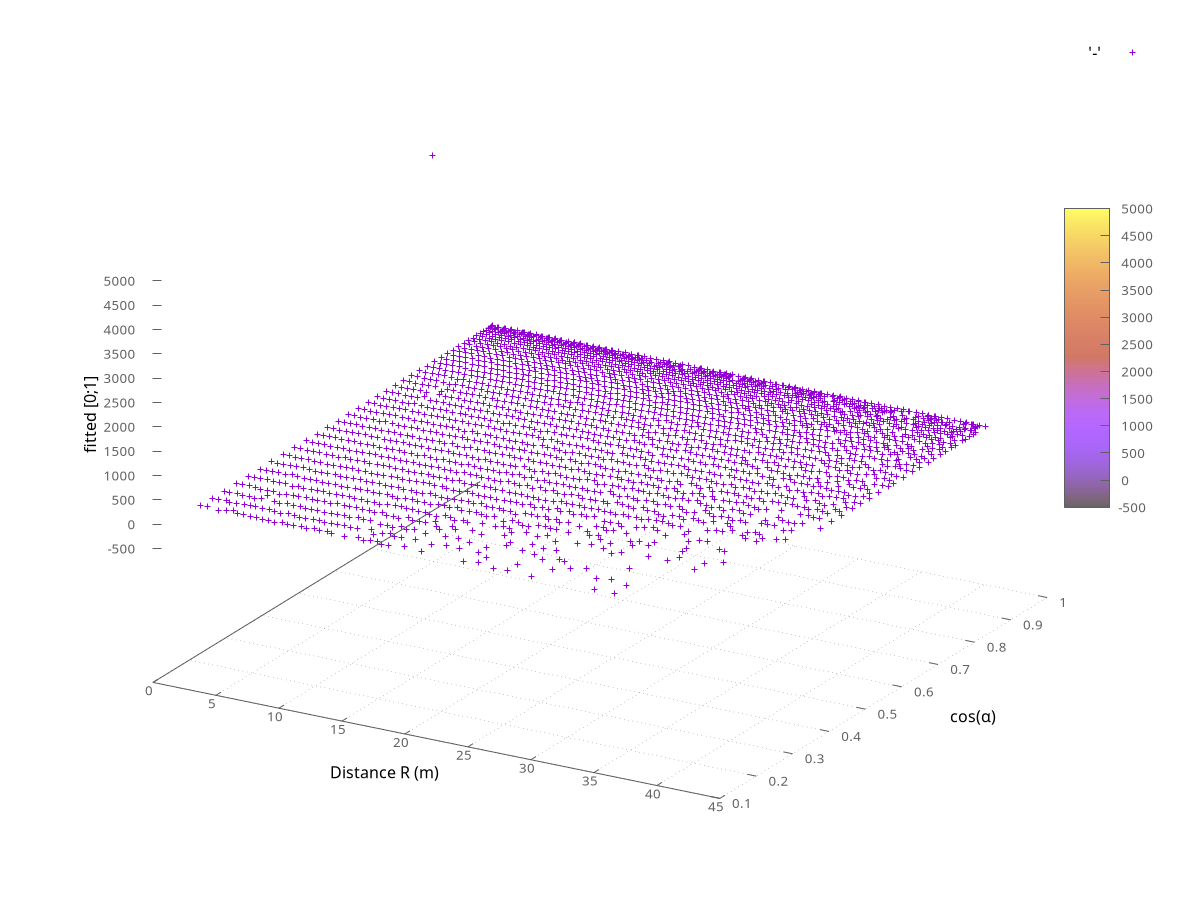 set terminal wxt
set grid
set style line 11 lc rgb '#606060' lt 1
set border 3 back ls 11
set tics nomirror
set xlabel 'Distance R (m)'
set ylabel 'cos({/Symbol a})'
set zlabel 'fitted [0;1]'
set zlabel rotate
set tics font ', 10'
set xrange [*:*]
set yrange [*:*]
set zrange [*:*]
set mouse
set style fill transparent solid 0.60
set hidden3d
set pm3d
splot '-' 
1.0108850002288818 0.9999738335609436 1.1663713455200195
1.0111593008041382 0.99592983722686768 1.1637786626815796
1.0114138126373291 0.99208265542984009 1.1644721031188965
1.0117533206939697 0.98706793785095215 1.1630825996398926
1.0121809244155884 0.98091638088226318 1.1639394760131836
1.0126529932022095 0.97388678789138794 1.1637405157089233
1.0131964683532715 0.96574151515960693 1.162758469581604
1.0138356685638428 0.95602434873580933 1.1609874963760376
1.0145269632339478 0.94525754451751709 1.1581528186798096
1.0152842998504639 0.93352621793746948 1.1558594703674316
1.0161375999450684 0.92035049200057983 1.153497576713562
1.0170549154281616 0.90611147880554199 1.1507576704025269
1.0180386304855347 0.89105921983718872 1.1481778621673584
1.0191301107406616 0.87447339296340942 1.1463558673858643
1.0202574729919434 0.85719621181488037 1.143817663192749
1.0214940309524536 0.83843934535980225 1.1417872905731201
1.022775411605835 0.81908285617828369 1.1401622295379639
1.0241422653198242 0.79839807748794556 1.138533353805542
1.0255585908889771 0.77692818641662598 1.1366641521453857
1.0270364284515381 0.75470244884490967 1.1349505186080933
1.0286152362823486 0.73083162307739258 1.1331250667572021
1.0301693677902222 0.70732128620147705 1.1311043500900269
1.0318561792373657 0.68194395303726196 1.1289869546890259
1.0335820913314819 0.65584325790405273 1.1272284984588623
1.0353502035140991 0.6294054388999939 1.1251535415649414
1.0372024774551392 0.60170012712478638 1.1233586072921753
1.0390528440475464 0.5739518404006958 1.1212246417999268
1.0410362482070923 0.54438799619674683 1.1192350387573242
1.0429838895797729 0.51547825336456299 1.1178038120269775
1.0450402498245239 0.48496291041374207 1.1168762445449829
1.0471543073654175 0.45366191864013672 1.1161370277404785
1.0492963790893555 0.42196542024612427 1.115692138671875
1.0514110326766968 0.39069521427154541 1.114614725112915
1.0535964965820312 0.35837176442146301 1.1122846603393555
1.055773138999939 0.32615435123443604 1.1092458963394165
1.057974100112915 0.29365429282188416 1.1071258783340454
1.0602432489395142 0.26045280694961548 1.1067125797271729
1.0625337362289429 0.22674019634723663 1.1058750152587891
1.064694881439209 0.19493184983730316 1.1070042848587036
1.483636736869812 0.99989998340606689 1.0012480020523071
1.4839006662368774 0.99601966142654419 0.99927091598510742
1.4841771125793457 0.99195998907089233 1.0000860691070557
1.4844974279403687 0.98718571662902832 1.00087571144104
1.4849225282669067 0.9810144305229187 1.0018136501312256
1.4854139089584351 0.97379297018051147 1.0023314952850342
1.4859851598739624 0.96541351079940796 1.0023350715637207
1.4866122007369995 0.95607239007949829 1.0018078088760376
1.4873323440551758 0.9453468918800354 1.0012549161911011
1.48811936378479 0.93345010280609131 1.0002861022949219
1.4889936447143555 0.92022848129272461 0.99923408031463623
1.4899338483810425 0.9061429500579834 0.9986986517906189
1.4909194707870483 0.89129549264907837 0.99811071157455444
1.492040753364563 0.87445974349975586 0.99768638610839844
1.4932173490524292 0.85674542188644409 0.99795073270797729
1.4944345951080322 0.83863997459411621 0.99778294563293457
1.4957294464111328 0.81925171613693237 0.99775290489196777
1.4971480369567871 0.7981874942779541 0.99792850017547607
1.4985760450363159 0.77696162462234497 0.99815332889556885
1.500062108039856 0.75462168455123901 0.99862509965896606
1.5016224384307861 0.73150044679641724 0.99884074926376343
1.5032793283462524 0.70680975914001465 0.99964702129364014
1.5049515962600708 0.68187367916107178 1.0001510381698608
1.5067020654678345 0.6559596061706543 1.0002783536911011
1.5084884166717529 0.62926197052001953 0.99993741512298584
1.5103328227996826 0.60197174549102783 0.99994188547134399
1.5122203826904297 0.57408446073532104 1.0002157688140869
1.5142136812210083 0.54467374086380005 1.0008344650268555
1.5161988735198975 0.51526278257369995 1.0014123916625977
1.5182621479034424 0.48512297868728638 1.0019500255584717
1.5203717947006226 0.45411708950996399 1.0031834840774536
1.5224946737289429 0.42285177111625671 1.0036793947219849
1.5247037410736084 0.39030703902244568 1.0033664703369141
1.526884913444519 0.35834091901779175 1.0022357702255249
1.5290802717208862 0.32602253556251526 1.0009841918945312
1.5313011407852173 0.29352784156799316 0.99966239929199219
1.5337672233581543 0.25845852494239807 0.9942435622215271
1.535677433013916 0.22849252820014954 0.99445170164108276
1.5378056764602661 0.1958845853805542 1.0016685724258423
1.9784201383590698 0.99989998340606689 0.99571508169174194
1.9784477949142456 0.99879437685012817 0.99637115001678467
1.9786943197250366 0.99547982215881348 0.99919307231903076
1.9789800643920898 0.99153721332550049 0.99918258190155029
1.9792793989181519 0.98714923858642578 1.0011529922485352
1.9797086715698242 0.9809148907661438 1.0020301342010498
1.9801909923553467 0.97395384311676025 1.0029506683349609
1.980750560760498 0.96569174528121948 1.0030560493469238
1.9813936948776245 0.95605343580245972 1.002476692199707
1.9821047782897949 0.94551724195480347 1.0014561414718628
1.9829075336456299 0.93348604440689087 1.0007671117782593
1.9837654829025269 0.92076367139816284 0.99988985061645508
1.9847300052642822 0.90631687641143799 0.99911332130432129
1.9857418537139893 0.89121270179748535 0.99899744987487793
1.9868732690811157 0.87447631359100342 0.9989810585975647
1.988034725189209 0.85737091302871704 0.99875128269195557
1.9893327951431274 0.83826690912246704 0.99892914295196533
1.9906462430953979 0.81883293390274048 0.99901562929153442
1.9919943809509277 0.79877889156341553 0.99948364496231079
1.993464469909668 0.77715438604354858 0.99993628263473511
1.9950183629989624 0.75428879261016846 1.0006775856018066
1.9965802431106567 0.73129081726074219 1.000892162322998
1.9982216358184814 0.70696711540222168 1.00101637840271
1.9999183416366577 0.68184328079223633 1.0011173486709595
2.001655101776123 0.65621310472488403 1.0007491111755371
2.0034890174865723 0.62927162647247314 1.0003498792648315
2.0053637027740479 0.60173487663269043 1.0000805854797363
2.0072712898254395 0.57378292083740234 0.99990463256835938
2.00925612449646 0.54448878765106201 1.0000042915344238
2.0112221240997314 0.51556223630905151 1.0000385046005249
2.0133035182952881 0.48507624864578247 0.99930268526077271
2.0153803825378418 0.45466598868370056 0.9992363452911377
2.0175492763519287 0.42308148741722107 0.99888736009597778
2.0197784900665283 0.39048224687576294 0.99940705299377441
2.0219461917877197 0.358990877866745 0.99852705001831055
2.0241522789001465 0.32663613557815552 0.99922406673431396
2.026374340057373 0.29419222474098206 1.0012526512145996
2.0286405086517334 0.2614268958568573 0.99906522035598755
2.0306932926177979 0.23138263821601868 1.0027478933334351
2.4747512340545654 0.99989998340606689 1.1473689079284668
2.4749150276184082 0.99758559465408325 1.1474337577819824
2.4749650955200195 0.99671024084091187 1.1471724510192871
2.4752640724182129 0.99245148897171021 1.1485836505889893
2.4755990505218506 0.98752886056900024 1.1475186347961426
2.4760324954986572 0.98121047019958496 1.1475030183792114
2.4765274524688721 0.97403806447982788 1.1481971740722656
2.4770829677581787 0.96592062711715698 1.1476505994796753
2.4777424335479736 0.95624727010726929 1.1467442512512207
2.4784731864929199 0.94546931982040405 1.1448061466217041
2.479316234588623 0.93306660652160645 1.1431910991668701
2.4801585674285889 0.92070561647415161 1.1421660184860229
2.4811539649963379 0.90591102838516235 1.139773964881897
2.4821794033050537 0.89085084199905396 1.1383287906646729
2.4832735061645508 0.87465554475784302 1.1364489793777466
2.4844915866851807 0.85676401853561401 1.1349163055419922
2.4857184886932373 0.83864396810531616 1.1335898637771606
2.4870538711547852 0.81897819042205811 1.1321032047271729
2.4884493350982666 0.79852068424224854 1.130712628364563
2.4898886680603027 0.77732032537460327 1.1288368701934814
2.4914534091949463 0.75426256656646729 1.127436637878418
2.493044376373291 0.73098182678222656 1.1260048151016235
2.4946630001068115 0.70718377828598022 1.1239776611328125
2.4963912963867188 0.68176752328872681 1.1220608949661255
2.4981374740600586 0.65622663497924805 1.1201876401901245
2.4999625682830811 0.6294131875038147 1.117833137512207
2.5018675327301025 0.60156780481338501 1.1154323816299438
2.5037589073181152 0.57387709617614746 1.113067626953125
2.505730152130127 0.54501563310623169 1.1111776828765869
2.5077967643737793 0.51494747400283813 1.1093219518661499
2.5098450183868408 0.48500871658325195 1.1072292327880859
2.5119833946228027 0.4538320004940033 1.1048290729522705
2.5141446590423584 0.42226713895797729 1.1011360883712769
2.5162727832794189 0.39112669229507446 1.0971068143844604
2.5184547901153564 0.35926437377929688 1.092877984046936
2.5206601619720459 0.32714399695396423 1.0888726711273193
2.5229108333587646 0.29474678635597229 1.0838727951049805
2.5254249572753906 0.25860375165939331 1.0723527669906616
2.5277831554412842 0.22437173128128052 1.0584665536880493
2.5300467014312744 0.19150079786777496 1.055878758430481
2.9739036560058594 0.99999892711639404 1.5257588624954224
2.974236011505127 0.99475502967834473 1.5082275867462158
2.9744322299957275 0.99224048852920532 1.5189985036849976
2.9747874736785889 0.98717027902603149 1.5187003612518311
2.9752187728881836 0.98095405101776123 1.5182350873947144
2.9757187366485596 0.97366446256637573 1.5145149230957031
2.9762873649597168 0.96539437770843506 1.5114455223083496
2.9769222736358643 0.95611864328384399 1.5064176321029663
2.9776685237884521 0.94520473480224609 1.5005004405975342
2.9784367084503174 0.93394619226455688 1.4944562911987305
2.9793479442596436 0.92049294710159302 1.4861682653427124
2.9803259372711182 0.90616124868392944 1.4790202379226685
2.9813835620880127 0.89067906141281128 1.471471905708313
2.9824705123901367 0.8746752142906189 1.4637151956558228
2.9836494922637939 0.85734093189239502 1.4554653167724609
2.9849340915679932 0.83850699663162231 1.4468367099761963
2.9862637519836426 0.81903922557830811 1.4384474754333496
2.9876749515533447 0.79826617240905762 1.4294002056121826
2.9891064167022705 0.77726203203201294 1.4199444055557251
2.9906260967254639 0.7549358606338501 1.4093903303146362
2.9922518730163574 0.73110425472259521 1.3996946811676025
2.9938631057739258 0.70745456218719482 1.3894611597061157
2.9956371784210205 0.68157726526260376 1.3780026435852051
2.9973471164703369 0.65644705295562744 1.3674091100692749
2.9992003440856934 0.62942385673522949 1.3567317724227905
3.001103401184082 0.60169827938079834 1.346489429473877
3.0030269622802734 0.57361620664596558 1.3353132009506226
3.0049858093261719 0.54501146078109741 1.3240723609924316
3.0070257186889648 0.5152968168258667 1.3131898641586304
3.0091421604156494 0.48455202579498291 1.3016813993453979
3.0112175941467285 0.4543735682964325 1.2913116216659546
3.0133838653564453 0.42285117506980896 1.2799432277679443
3.0155909061431885 0.39078116416931152 1.268455982208252
3.0177938938140869 0.3587956428527832 1.2570310831069946
3.0200660228729248 0.32583817839622498 1.244002103805542
3.0224051475524902 0.29207739233970642 1.2331936359405518
3.0246360301971436 0.25961840152740479 1.2196953296661377
3.0270020961761475 0.22520439326763153 1.1896791458129883
3.0290021896362305 0.19635219871997833 1.1810721158981323
3.4863736629486084 0.99980282783508301 3.5895011425018311
3.4864652156829834 0.99849218130111694 3.5719113349914551
3.4866123199462891 0.99630290269851685 3.5645387172698975
3.4868943691253662 0.99230748414993286 3.5481693744659424
3.4872496128082275 0.98719984292984009 3.5197701454162598
3.4876630306243896 0.98120296001434326 3.4883768558502197
3.4881556034088135 0.97411710023880005 3.4517836570739746
3.4887604713439941 0.96534502506256104 3.4093775749206543
3.4893946647644043 0.95604878664016724 3.3599457740783691
3.4901056289672852 0.94559687376022339 3.3035168647766113
3.4909234046936035 0.93356722593307495 3.2403404712677002
3.4918231964111328 0.92039012908935547 3.1779177188873291
3.4928164482116699 0.90584081411361694 3.1091892719268799
3.4938404560089111 0.89081519842147827 3.0433778762817383
3.4949440956115723 0.87463986873626709 2.9750587940216064
3.4961576461791992 0.85683417320251465 2.9051494598388672
3.4974493980407715 0.83799338340759277 2.8359470367431641
3.4987282752990723 0.81931722164154053 2.7704572677612305
3.5001180171966553 0.79898589849472046 2.701629638671875
3.5016560554504395 0.77664399147033691 2.633622407913208
3.5031626224517822 0.75456106662750244 2.5682616233825684
3.5047488212585449 0.73147207498550415 2.5032224655151367
3.5064024925231934 0.70729094743728638 2.4364280700683594
3.5081691741943359 0.68148404359817505 2.3703820705413818
3.5099055767059326 0.65603309869766235 2.3074138164520264
3.5117409229278564 0.62929075956344604 2.2437748908996582
3.5135998725891113 0.6021379828453064 2.1827714443206787
3.5155560970306396 0.57358634471893311 2.1230816841125488
3.5175461769104004 0.54460990428924561 2.065528392791748
3.5195741653442383 0.51523590087890625 2.0102913379669189
3.5216574668884277 0.48489367961883545 1.9562480449676514
3.5237658023834229 0.45429161190986633 1.9058244228363037
3.5258970260620117 0.42327877879142761 1.8552368879318237
3.5280349254608154 0.39226934313774109 1.8087080717086792
3.5302157402038574 0.36064672470092773 1.7601692676544189
3.5326404571533203 0.32542753219604492 1.713085412979126
3.534879207611084 0.29348987340927124 1.6474456787109375
3.5373950004577637 0.25709676742553711 1.5882912874221802
3.5393450260162354 0.22815521061420441 1.5675482749938965
3.5412330627441406 0.19988596439361572 1.5531173944473267
3.9772520065307617 0.99998915195465088 -4.9705791473388672
3.9773218631744385 0.99893695116043091 -4.9927687644958496
3.9775769710540771 0.99528014659881592 -5.0638289451599121
3.977783203125 0.99219167232513428 -5.1365957260131836
3.9781076908111572 0.98754549026489258 -5.2359671592712402
3.9785819053649902 0.98069870471954346 -5.3894710540771484
3.9790501594543457 0.97389888763427734 -5.5465817451477051
3.9795901775360107 0.96609246730804443 -5.7386512756347656
3.9802877902984619 0.95593494176864624 -6.0154218673706055
3.9810309410095215 0.94507074356079102 -6.3168530464172363
3.9818410873413086 0.93315565586090088 -6.6943745613098145
3.9826951026916504 0.92065775394439697 -7.1472492218017578
3.9836409091949463 0.90686196088790894 -7.7153725624084473
3.9847350120544434 0.89083975553512573 -8.5041122436523438
3.9858345985412598 0.8747292160987854 -9.4793033599853516
3.9870400428771973 0.85708683729171753 -10.832245826721191
3.9883248805999756 0.83842045068740845 -12.757168769836426
3.9896354675292969 0.8192402720451355 -15.581792831420898
3.9910533428192139 0.79850441217422485 -20.49513053894043
3.9925544261932373 0.77666223049163818 -30.582151412963867
3.994074821472168 0.75442349910736084 -61.139598846435547
3.9956285953521729 0.73180484771728516 4892.87109375
3.997321605682373 0.70710617303848267 54.896034240722656
3.9990553855895996 0.68193203210830688 27.386486053466797
4.0008621215820312 0.65557670593261719 17.986837387084961
4.0026583671569824 0.62946826219558716 13.429628372192383
4.0045585632324219 0.60178482532501221 10.591211318969727
4.0065407752990723 0.57299739122390747 8.6883411407470703
4.00848388671875 0.5447763204574585 7.3869776725769043
4.0105338096618652 0.5149579644203186 6.379603385925293
4.0125694274902344 0.48543167114257812 5.6222195625305176
4.0147113800048828 0.45433318614959717 4.9968461990356445
4.0169367790222168 0.42209047079086304 4.4813594818115234
4.0191249847412109 0.39033970236778259 4.0666990280151367
4.0212764739990234 0.35912352800369263 3.7245872020721436
4.0235390663146973 0.32643836736679077 3.4163446426391602
4.0258388519287109 0.29318392276763916 3.144129753112793
4.0281448364257812 0.25984406471252441 2.9032952785491943
4.030367374420166 0.22787889838218689 2.6906430721282959
4.0328373908996582 0.19210042059421539 2.4971828460693359
4.4820070266723633 0.99990165233612061 -1.2707741260528564
4.4820880889892578 0.99866092205047607 -1.2732383012771606
4.4825596809387207 0.99191510677337646 -1.2861952781677246
4.4828953742980957 0.98701995611190796 -1.2981356382369995
4.4833087921142578 0.98104697465896606 -1.3098341226577759
4.4837961196899414 0.97399836778640747 -1.3237173557281494
4.484370231628418 0.96561741828918457 -1.3410537242889404
4.4850106239318848 0.95634829998016357 -1.3596227169036865
4.4857668876647949 0.9452357292175293 -1.3830159902572632
4.4866256713867188 0.93276482820510864 -1.4083845615386963
4.4874691963195801 0.92042398452758789 -1.4360859394073486
4.4884333610534668 0.90635031461715698 -1.4693572521209717
4.4894924163818359 0.89091396331787109 -1.5071555376052856
4.4905900955200195 0.87490499019622803 -1.5491889715194702
4.4918045997619629 0.85723370313644409 -1.5979677438735962
4.4931216239929199 0.83794981241226196 -1.6546592712402344
4.4944038391113281 0.81937623023986816 -1.7119928598403931
4.4958314895629883 0.79857534170150757 -1.7824559211730957
4.4973621368408203 0.77623993158340454 -1.8639432191848755
4.498870849609375 0.75423610210418701 -1.950935959815979
4.5004286766052246 0.73154789209365845 -2.0487139225006104
4.5020995140075684 0.70720279216766357 -2.1649463176727295
4.5038051605224609 0.68232327699661255 -2.2960000038146973
4.5055789947509766 0.65650659799575806 -2.4502918720245361
4.5073657035827637 0.63062208890914917 -2.6248376369476318
4.5093269348144531 0.60205012559890747 -2.8542168140411377
4.5113067626953125 0.57336866855621338 -3.1275348663330078
4.5133543014526367 0.54361766576766968 -3.4690513610839844
4.515352725982666 0.51470714807510376 -3.8782289028167725
4.5174045562744141 0.48491710424423218 -4.4108176231384277
4.5195517539978027 0.45380234718322754 -5.1515645980834961
4.5216693878173828 0.42306321859359741 -6.1692337989807129
4.523838996887207 0.39160776138305664 -7.7217545509338379
4.5260982513427734 0.35893073678016663 -10.50829029083252
4.5283489227294922 0.32634419202804565 -16.354820251464844
4.530698299407959 0.29244920611381531 -39.101478576660156
4.5330171585083008 0.2589508593082428 100.16127777099609
4.5353903770446777 0.22487157583236694 21.235919952392578
4.5376238822937012 0.19182680547237396 11.921133041381836
4.9810285568237305 0.99999862909317017 -0.69108766317367554
4.981264591217041 0.99646049737930298 -0.69240278005599976
4.9815535545349121 0.99235010147094727 -0.69616830348968506
4.9819116592407227 0.98716539144515991 -0.70035672187805176
4.9823369979858398 0.98096591234207153 -0.7059706449508667
4.9828166961669922 0.97405695915222168 -0.7118527889251709
4.9833874702453613 0.96580749750137329 -0.71867543458938599
4.9840474128723145 0.95614796876907349 -0.72601878643035889
4.9847831726074219 0.94540989398956299 -0.73481285572052002
4.9855976104736328 0.93354195356369019 -0.74440896511077881
4.9865202903747559 0.92008590698242188 -0.75584679841995239
4.9874463081359863 0.90661633014678955 -0.76746129989624023
4.9884920120239258 0.89147412776947021 -0.78091627359390259
4.9896063804626465 0.87515616416931152 -0.79701423645019531
4.990847110748291 0.857155442237854 -0.81500262022018433
4.9921092987060547 0.83876931667327881 -0.83426326513290405
4.9934945106506348 0.81857216358184814 -0.85611903667449951
4.9948811531066895 0.79841756820678711 -0.87900853157043457
4.9963283538818359 0.77735739946365356 -0.9039924144744873
4.9978790283203125 0.75480389595031738 -0.9326440691947937
4.9994769096374512 0.73160648345947266 -0.96392309665679932
5.001227855682373 0.7060886025428772 -1.0003646612167358
5.002840518951416 0.68258458375930786 -1.0360819101333618
5.0046625137329102 0.65624314546585083 -1.0795661211013794
5.0064811706542969 0.6299251914024353 -1.1263934373855591
5.0084290504455566 0.60167956352233887 -1.1819713115692139
5.0103578567504883 0.57364565134048462 -1.2426029443740845
5.0123414993286133 0.54486453533172607 -1.3112558126449585
5.0143485069274902 0.51582211256027222 -1.3864157199859619
5.0164656639099121 0.48510879278182983 -1.4767844676971436
5.0185551643371582 0.45478668808937073 -1.5771898031234741
5.020777702331543 0.42259034514427185 -1.6989806890487671
5.0229930877685547 0.39050328731536865 -1.8414391279220581
5.0252041816711426 0.35852214694023132 -2.0103278160095215
5.0274271965026855 0.3265058696269989 -2.2082362174987793
5.0297141075134277 0.29327228665351868 -2.465787410736084
5.0320258140563965 0.25985363125801086 -2.7841038703918457
5.0342497825622559 0.2271280437707901 -3.208137035369873
5.0365543365478516 0.1932741105556488 -3.8029763698577881
5.4804220199584961 0.99999153614044189 -0.4526461660861969
5.4805068969726562 0.9987715482711792 -0.45333945751190186
5.4807186126708984 0.99571382999420166 -0.45585820078849792
5.4808578491210938 0.99371623992919922 -0.45525714755058289
5.481330394744873 0.9868696928024292 -0.45904958248138428
5.4817523956298828 0.98080098628997803 -0.46256169676780701
5.4822254180908203 0.97393560409545898 -0.46571692824363708
5.4827976226806641 0.96565312147140503 -0.4698944091796875
5.4834675788879395 0.95590406656265259 -0.47398653626441956
5.4841628074645996 0.94579267501831055 -0.47810053825378418
5.485020637512207 0.93332165479660034 -0.48427152633666992
5.485924243927002 0.92018014192581177 -0.49032360315322876
5.4869174957275391 0.90575963258743286 -0.49763050675392151
5.4879474639892578 0.8907971978187561 -0.50513136386871338
5.4890809059143066 0.87428230047225952 -0.51372045278549194
5.4902191162109375 0.85772264003753662 -0.52256274223327637
5.4915609359741211 0.83824855089187622 -0.53345257043838501
5.4928746223449707 0.81910842657089233 -0.5449211597442627
5.4942469596862793 0.79909235239028931 -0.55650907754898071
5.495765209197998 0.77698463201522827 -0.57041555643081665
5.4973287582397461 0.75429540872573853 -0.58545958995819092
5.4988865852355957 0.73160874843597412 -0.60062897205352783
5.5005674362182617 0.70721924304962158 -0.61804342269897461
5.5023207664489746 0.68172645568847656 -0.63754945993423462
5.5040678977966309 0.6564146876335144 -0.65796172618865967
5.5059776306152344 0.62870198488235474 -0.68161123991012573
5.5078325271606445 0.60181820392608643 -0.70625996589660645
5.509768009185791 0.57373952865600586 -0.73440933227539062
5.5117249488830566 0.54537826776504517 -0.76479291915893555
5.5137491226196289 0.51602965593338013 -0.79859751462936401
5.515897274017334 0.48491865396499634 -0.83682215213775635
5.5180625915527344 0.45353800058364868 -0.88051807880401611
5.5200691223144531 0.42451897263526917 -0.92416441440582275
5.522453784942627 0.39006015658378601 -0.98328936100006104
5.5246672630310059 0.35806846618652344 -1.0430871248245239
5.5270366668701172 0.32387006282806396 -1.1186296939849854
5.5290522575378418 0.2947295606136322 -1.188490629196167
5.5316562652587891 0.2571372389793396 -1.2966071367263794
5.5335636138916016 0.22966377437114716 -1.3733137845993042
5.5360660552978516 0.19327308237552643 -1.5121848583221436
5.9946169853210449 0.99986255168914795 -0.32031974196434021
5.9947729110717773 0.99762952327728271 -0.3210931122303009
5.9948844909667969 0.99600839614868164 -0.32151174545288086
5.995180606842041 0.99168449640274048 -0.32384732365608215
5.9954862594604492 0.98731082677841187 -0.3253166675567627
5.9959092140197754 0.98114824295043945 -0.32753849029541016
5.9964265823364258 0.97370922565460205 -0.32943025231361389
5.9969768524169922 0.96570336818695068 -0.3314242959022522
5.9976158142089844 0.956409752368927 -0.3341251015663147
5.998375415802002 0.94536632299423218 -0.33728477358818054
5.999199390411377 0.93338626623153687 -0.34105566143989563
6.0000853538513184 0.92051410675048828 -0.345042884349823
6.0010619163513184 0.90636199712753296 -0.34946081042289734
6.0021553039550781 0.89050114154815674 -0.35459092259407043
6.0033082962036133 0.87373948097229004 -0.36042320728302002
6.004450798034668 0.85717517137527466 -0.36608788371086121
6.0057406425476074 0.83848267793655396 -0.372801274061203
6.0070700645446777 0.81905311346054077 -0.3800463080406189
6.0085330009460449 0.79781210422515869 -0.38808891177177429
6.0099458694458008 0.77730399370193481 -0.39585250616073608
6.011497974395752 0.7547534704208374 -0.40515428781509399
6.0131301879882812 0.7309991717338562 -0.41504755616188049
6.014803409576416 0.70663714408874512 -0.42594793438911438
6.0164933204650879 0.6822359561920166 -0.43720126152038574
6.0182204246520996 0.65721666812896729 -0.4495377242565155
6.0201468467712402 0.62925469875335693 -0.46425637602806091
6.0220885276794434 0.60121446847915649 -0.47980377078056335
6.024010181427002 0.57334792613983154 -0.49623525142669678
6.0260429382324219 0.54387879371643066 -0.51534533500671387
6.028048038482666 0.51488626003265381 -0.53446513414382935
6.0300707817077637 0.48554521799087524 -0.55597585439682007
6.0322694778442383 0.45368242263793945 -0.58015161752700806
6.0343518257141113 0.42369329929351807 -0.60512512922286987
6.0364842414855957 0.39278551936149597 -0.63317620754241943
6.0388813018798828 0.35824444890022278 -0.66718029975891113
6.0411243438720703 0.3257007896900177 -0.7034333348274231
6.0434670448303223 0.29220274090766907 -0.74288338422775269
6.0456032752990723 0.26133108139038086 -0.78082782030105591
6.0480575561523438 0.22614118456840515 -0.83772468566894531
6.0504045486450195 0.19215796887874603 -0.88202196359634399
6.4874944686889648 0.99995547533035278 -0.2426031082868576
6.4875984191894531 0.99831646680831909 -0.24415759742259979
6.4877753257751465 0.99583339691162109 -0.24467305839061737
6.4880084991455078 0.99243700504302979 -0.24547842144966125
6.4883742332458496 0.98713445663452148 -0.24692404270172119
6.4888081550598145 0.98090046644210815 -0.24769686162471771
6.4892525672912598 0.97444248199462891 -0.24889923632144928
6.489835262298584 0.96594148874282837 -0.25056129693984985
6.4904775619506836 0.95659250020980835 -0.25274044275283813
6.4912385940551758 0.94553452730178833 -0.25471547245979309
6.4920110702514648 0.93428319692611694 -0.25730878114700317
6.4929285049438477 0.92106181383132935 -0.26007041335105896
6.4939560890197754 0.90602833032608032 -0.26348018646240234
6.4949955940246582 0.89103043079376221 -0.2669389545917511
6.4961724281311035 0.87401401996612549 -0.27092266082763672
6.4973735809326172 0.85652613639831543 -0.2753947377204895
6.4985852241516113 0.83889901638031006 -0.27973732352256775
6.4999403953552246 0.81928771734237671 -0.28488537669181824
6.5013837814331055 0.79828625917434692 -0.29042589664459229
6.5028491020202637 0.77702915668487549 -0.29618701338768005
6.5044007301330566 0.75451111793518066 -0.30247125029563904
6.5060296058654785 0.73084920644760132 -0.30948805809020996
6.5076231956481934 0.70774221420288086 -0.31677430868148804
6.5093579292297363 0.68259942531585693 -0.3248712420463562
6.5110964775085449 0.65740251541137695 -0.33313554525375366
6.5130486488342285 0.62910151481628418 -0.34325408935546875
6.5149078369140625 0.60226672887802124 -0.35308143496513367
6.5168428421020508 0.57417505979537964 -0.36451411247253418
6.5188474655151367 0.54514932632446289 -0.37637504935264587
6.520899772644043 0.51541566848754883 -0.38959503173828125
6.5229830741882324 0.48538625240325928 -0.40421712398529053
6.5250816345214844 0.4549466073513031 -0.41972941160202026
6.5273165702819824 0.42271453142166138 -0.43827664852142334
6.5295214653015137 0.39081043004989624 -0.45771768689155579
6.5318970680236816 0.35647404193878174 -0.48027834296226501
6.5340204238891602 0.3258175253868103 -0.50168466567993164
6.5361742973327637 0.29486116766929626 -0.52523475885391235
6.5385713577270508 0.25981080532073975 -0.55322682857513428
6.5409693717956543 0.22538661956787109 -0.58012282848358154
6.5432357788085938 0.19204948842525482 -0.6113055944442749
6.9886808395385742 0.99998092651367188 -0.18969546258449554
6.988976001739502 0.99568206071853638 -0.19047343730926514
6.9892125129699707 0.99227458238601685 -0.19143925607204437
6.9895939826965332 0.98676222562789917 -0.19249601662158966
6.9899721145629883 0.98128890991210938 -0.19342631101608276
6.9904885292053223 0.97383677959442139 -0.19462606310844421
6.9910411834716797 0.96587157249450684 -0.19582955539226532
6.9917178153991699 0.95601499080657959 -0.1972954273223877
6.9924917221069336 0.94478851556777954 -0.19890384376049042
6.9932899475097656 0.93322479724884033 -0.2007950097322464
6.9941420555114746 0.92083513736724854 -0.20293541252613068
6.9951362609863281 0.9064333438873291 -0.20532533526420593
6.996178150177002 0.89131641387939453 -0.20793925225734711
6.9973058700561523 0.87491542100906372 -0.21084055304527283
6.9985060691833496 0.85749548673629761 -0.21404606103897095
6.99981689453125 0.83846181631088257 -0.21753858029842377
7.0011405944824219 0.81921851634979248 -0.22111992537975311
7.0025596618652344 0.79863184690475464 -0.2251954972743988
7.0040760040283203 0.77661526203155518 -0.22953656315803528
7.0055451393127441 0.75532227754592896 -0.23421874642372131
7.0071907043457031 0.7315097451210022 -0.2392919659614563
7.0089163780212402 0.70646750926971436 -0.24513712525367737
7.0106611251831055 0.6812213659286499 -0.25122490525245667
7.0123286247253418 0.65706396102905273 -0.25718045234680176
7.0142335891723633 0.6295275092124939 -0.26425617933273315
7.0162606239318848 0.60013496875762939 -0.2724759578704834
7.0182037353515625 0.57198601961135864 -0.28054660558700562
7.0200796127319336 0.54485845565795898 -0.28888946771621704
7.0220623016357422 0.51616615056991577 -0.29788333177566528
7.0242900848388672 0.48392400145530701 -0.30893948674201965
7.0264220237731934 0.45312055945396423 -0.3203006386756897
7.0285496711730957 0.42234355211257935 -0.33253571391105652
7.0308222770690918 0.38950160145759583 -0.34598106145858765
7.0330100059509277 0.35797062516212463 -0.36125555634498596
7.0351748466491699 0.32658916711807251 -0.37573516368865967
7.0374536514282227 0.29382622241973877 -0.39281386137008667
7.0396947860717773 0.26140877604484558 -0.4112735390663147
7.0419745445251465 0.2282499372959137 -0.42940765619277954
7.0446352958679199 0.18990670144557953 -0.46072271466255188
7.5080366134643555 0.99999964237213135 -0.15205356478691101
7.5081009864807129 0.99902909994125366 -0.15176007151603699
7.5083537101745605 0.99538737535476685 -0.15236930549144745
7.5086297988891602 0.99140608310699463 -0.15309189260005951
7.5088844299316406 0.98774045705795288 -0.15347829461097717
7.5092959403991699 0.98178648948669434 -0.15444011986255646
7.509803295135498 0.97441357374191284 -0.15521147847175598
7.5103874206542969 0.96597355604171753 -0.15626376867294312
7.5111374855041504 0.95509248971939087 -0.15737372636795044
7.5118274688720703 0.94509613513946533 -0.1585785299539566
7.5126137733459473 0.93364858627319336 -0.15999770164489746
7.5135297775268555 0.92038261890411377 -0.16161711513996124
7.5144610404968262 0.90685570240020752 -0.16333791613578796
7.5156035423278809 0.89027303457260132 -0.16544029116630554
7.516669750213623 0.87481951713562012 -0.16751204431056976
7.5178737640380859 0.85733222961425781 -0.17003028094768524
7.519160270690918 0.83865511417388916 -0.17261885106563568
7.5204849243164062 0.81947600841522217 -0.17539402842521667
7.5219488143920898 0.79824346303939819 -0.17853860557079315
7.5234241485595703 0.77686327695846558 -0.1819644421339035
7.5249290466308594 0.75508564710617065 -0.18561747670173645
7.5265359878540039 0.73180437088012695 -0.18955165147781372
7.5282416343688965 0.70713585615158081 -0.19393226504325867
7.5298299789428711 0.68416327238082886 -0.19809971749782562
7.5318145751953125 0.65538030862808228 -0.20358432829380035
7.5335965156555176 0.62964171171188354 -0.20848965644836426
7.5354776382446289 0.60237157344818115 -0.21420949697494507
7.5374994277954102 0.57311642169952393 -0.22050926089286804
7.5395026206970215 0.54412227869033813 -0.22727487981319427
7.5414490699768066 0.51597648859024048 -0.23370566964149475
7.5435476303100586 0.48563036322593689 -0.24172185361385345
7.5456223487854004 0.45565930008888245 -0.24948154389858246
7.5478391647338867 0.42362233996391296 -0.25898623466491699
7.5501742362976074 0.38993370532989502 -0.26962602138519287
7.5524106025695801 0.35759025812149048 -0.28018900752067566
7.554682731628418 0.32480350136756897 -0.29231125116348267
7.5569648742675781 0.29184582829475403 -0.30415078997612
7.5592513084411621 0.25882202386856079 -0.31653422117233276
7.5613722801208496 0.22818994522094727 -0.32942548394203186
7.5636677742004395 0.19484342634677887 -0.34452241659164429
7.9991841316223145 0.99988985061645508 -0.12510888278484344
7.9992365837097168 0.99911797046661377 -0.12535859644412994
7.9994659423828125 0.99584865570068359 -0.12567616999149323
7.9997100830078125 0.99233406782150269 -0.12588068842887878
8.0000734329223633 0.98708206415176392 -0.12637469172477722
8.0004367828369141 0.98184835910797119 -0.12693065404891968
8.000950813293457 0.97440642118453979 -0.12756775319576263
8.0015506744384766 0.96573507785797119 -0.12832219898700714
8.002232551574707 0.95578807592391968 -0.12922301888465881
8.0029201507568359 0.94583797454833984 -0.13015040755271912
8.003748893737793 0.93384420871734619 -0.13133056461811066
8.0047388076782227 0.91949111223220825 -0.13283978402614594
8.0057182312011719 0.90529745817184448 -0.13438859581947327
8.0067644119262695 0.89015680551528931 -0.13599862158298492
8.0078277587890625 0.87473893165588379 -0.13772284984588623
8.009089469909668 0.85646647214889526 -0.13973885774612427
8.0103111267089844 0.83870548009872437 -0.14173848927021027
8.0116653442382812 0.81913679838180542 -0.14412732422351837
8.0131082534790039 0.79813909530639648 -0.14665165543556213
8.0146312713623047 0.77611535787582397 -0.14936167001724243
8.0160579681396484 0.75541168451309204 -0.15186260640621185
8.0177087783813477 0.73150330781936646 -0.15500657260417938
8.0194263458251953 0.70659804344177246 -0.15850041806697845
8.0210590362548828 0.68299102783203125 -0.16172328591346741
8.0229959487915039 0.65497511625289917 -0.16596364974975586
8.0247507095336914 0.62957072257995605 -0.17018041014671326
8.0266685485839844 0.60186755657196045 -0.17466051876544952
8.0286216735839844 0.57362377643585205 -0.17970530688762665
8.0306482315063477 0.54427593946456909 -0.18478471040725708
8.0326852798461914 0.51492613554000854 -0.19066755473613739
8.0347423553466797 0.48510336875915527 -0.19633318483829498
8.0367612838745117 0.45597371459007263 -0.20301021635532379
8.0391330718994141 0.42168590426445007 -0.2105698436498642
8.0412378311157227 0.39134526252746582 -0.21821855008602142
8.0437116622924805 0.3555753231048584 -0.22758997976779938
8.0457639694213867 0.32592421770095825 -0.23538634181022644
8.0480546951293945 0.29288005828857422 -0.24474529922008514
8.0505475997924805 0.25684264302253723 -0.25576648116111755
8.0528593063354492 0.22347939014434814 -0.26422461867332458
8.0551080703735352 0.19102180004119873 -0.27357050776481628
8.486750602722168 0.99999815225601196 -0.10469140857458115
8.4868907928466797 0.99797457456588745 -0.10464377701282501
8.4873008728027344 0.99202454090118408 -0.10542536526918411
8.4876279830932617 0.98732829093933105 -0.10594076663255692
8.4880390167236328 0.98137640953063965 -0.10637904703617096
8.4885883331298828 0.97344809770584106 -0.1069694459438324
8.4891557693481445 0.96522784233093262 -0.10757678747177124
8.4897375106811523 0.95676541328430176 -0.10827560722827911
8.4905328750610352 0.94523143768310547 -0.10912846028804779
8.4914026260375977 0.93260353803634644 -0.1101936474442482
8.4922513961791992 0.92031413316726685 -0.11116916686296463
8.4932746887207031 0.90548938512802124 -0.11237796396017075
8.4942665100097656 0.89109694957733154 -0.11359333246946335
8.4955129623413086 0.87310081720352173 -0.11521896719932556
8.4966039657592773 0.85722869634628296 -0.1166880801320076
8.4979391098022461 0.83791530132293701 -0.1185496523976326
8.499272346496582 0.81858420372009277 -0.12044863402843475
8.5007410049438477 0.79733282327651978 -0.12252441793680191
8.5021247863769531 0.77729827165603638 -0.12449060380458832
8.5037431716918945 0.7538265585899353 -0.12705320119857788
8.5053386688232422 0.73076099157333374 -0.12960878014564514
8.507014274597168 0.7064741849899292 -0.13239786028862
8.5087041854858398 0.68206101655960083 -0.13527378439903259
8.5105018615722656 0.65608680248260498 -0.13856901228427887
8.5123519897460938 0.62930816411972046 -0.14190717041492462
8.514246940612793 0.6018902063369751 -0.14570087194442749
8.5160980224609375 0.57513707876205444 -0.14937932789325714
8.518223762512207 0.54438042640686035 -0.15401385724544525
8.5202236175537109 0.51553332805633545 -0.15850599110126495
8.5222883224487305 0.485674649477005 -0.16346436738967896
8.5244255065917969 0.45480838418006897 -0.16886276006698608
8.5266399383544922 0.42278012633323669 -0.17479562759399414
8.5288486480712891 0.39096769690513611 -0.18046998977661133
8.5309591293334961 0.36038455367088318 -0.1870993971824646
8.533411979675293 0.32512757182121277 -0.19414050877094269
8.5356893539428711 0.29217639565467834 -0.20195755362510681
8.5380573272705078 0.25800389051437378 -0.21024401485919952
8.5403718948364258 0.22472940385341644 -0.21608471870422363
8.5427331924438477 0.19062905013561249 -0.22308748960494995
8.9963474273681641 0.99989998340606689 -0.087835550308227539
8.9965791702270508 0.99665910005569458 -0.088461011648178101
8.9968738555908203 0.9924008846282959 -0.088591106235980988
8.9972286224365234 0.9872850775718689 -0.089137747883796692
8.9976339340209961 0.98139274120330811 -0.089601501822471619
8.9981317520141602 0.9742048978805542 -0.090023376047611237
8.9987668991088867 0.9649970531463623 -0.090598136186599731
8.9993410110473633 0.95669007301330566 -0.091102205216884613
9.0001182556152344 0.94545334577560425 -0.091832078993320465
9.0009965896606445 0.93270444869995117 -0.092720426619052887
9.0017557144165039 0.92167681455612183 -0.093408264219760895
9.0028076171875 0.90648019313812256 -0.094502158463001251
9.0038576126098633 0.89127445220947266 -0.095662206411361694
9.0049982070922852 0.87471878528594971 -0.096879683434963226
9.0062265396118164 0.85691374540328979 -0.09821087121963501
9.0074901580810547 0.83853137493133545 -0.099576972424983978
9.008784294128418 0.81982284784317017 -0.10103818029165268
9.0101737976074219 0.79973411560058594 -0.10270620137453079
9.011713981628418 0.77742230892181396 -0.10455719381570816
9.0132884979248047 0.75464600324630737 -0.10654708743095398
9.0148487091064453 0.73204582929611206 -0.10863842815160751
9.016596794128418 0.70677101612091064 -0.11099933087825775
9.0182209014892578 0.68331068754196167 -0.11326021701097488
9.0201282501220703 0.65574443340301514 -0.11607902497053146
9.0219869613647461 0.62885373830795288 -0.11900217831134796
9.0238485336303711 0.60198980569839478 -0.12185428291559219
9.0257587432861328 0.57431536912918091 -0.12506265938282013
9.0278358459472656 0.54428964853286743 -0.12852133810520172
9.0299339294433594 0.51404094696044922 -0.13240709900856018
9.0319194793701172 0.4853365421295166 -0.13626660406589508
9.0340023040771484 0.45523497462272644 -0.14046834409236908
9.036280632019043 0.42234832048416138 -0.14549803733825684
9.0384674072265625 0.39081165194511414 -0.15031443536281586
9.040776252746582 0.3575417697429657 -0.15583910048007965
9.0427742004394531 0.32860705256462097 -0.16116596758365631
9.0450735092163086 0.29558223485946655 -0.16726279258728027
9.0477304458618164 0.25717192888259888 -0.17412763833999634
9.0497961044311523 0.22736868262290955 -0.17950443923473358
9.0520172119140625 0.19524745643138885 -0.18413203954696655
9.5072011947631836 0.99999582767486572 -0.075148768723011017
9.5073518753051758 0.9978177547454834 -0.075577035546302795
9.5075197219848633 0.99536722898483276 -0.075479947030544281
9.5077600479125977 0.99193906784057617 -0.075779445469379425
9.5081243515014648 0.98660975694656372 -0.075935602188110352
9.5084981918334961 0.98121988773345947 -0.076365098357200623
9.5089998245239258 0.9739764928817749 -0.076729245483875275
9.5095510482788086 0.96597772836685181 -0.077132895588874817
9.5102300643920898 0.95619410276412964 -0.077670380473136902
9.5109968185424805 0.94504290819168091 -0.078234449028968811
9.5118255615234375 0.93305379152297974 -0.078871980309486389
9.5127897262573242 0.91908258199691772 -0.079749375581741333
9.5137052536010742 0.90587222576141357 -0.080557957291603088
9.5147647857666016 0.89052480459213257 -0.081545986235141754
9.5159091949462891 0.87393581867218018 -0.08260616660118103
9.5171785354614258 0.85562485456466675 -0.083838485181331635
9.5183134078979492 0.83915042877197266 -0.08490985631942749
9.5196456909179688 0.81985968351364136 -0.086187459528446198
9.5210733413696289 0.799172043800354 -0.087570026516914368
9.5226345062255859 0.776589035987854 -0.089172385632991791
9.5240650177001953 0.75587320327758789 -0.090647533535957336
9.5256919860839844 0.73237121105194092 -0.092513598501682281
9.5274620056152344 0.70672386884689331 -0.094472646713256836
9.5291404724121094 0.68245857954025269 -0.09638698399066925
9.5309696197509766 0.65599310398101807 -0.098561406135559082
9.5329599380493164 0.62726026773452759 -0.10117709636688232
9.5347957611083984 0.60073769092559814 -0.10358099639415741
9.5367488861083984 0.57244014739990234 -0.10643681883811951
9.5386276245117188 0.54531562328338623 -0.10895552486181259
9.5406084060668945 0.51667356491088867 -0.11198323220014572
9.5427474975585938 0.48581713438034058 -0.11524800211191177
9.5449037551879883 0.45456424355506897 -0.1188933476805687
9.5469770431518555 0.42475560307502747 -0.12247183173894882
9.5493030548095703 0.39113616943359375 -0.12637951970100403
9.5515260696411133 0.35908761620521545 -0.13104107975959778
9.5539684295654297 0.32388970255851746 -0.13568007946014404
9.5560083389282227 0.29450416564941406 -0.13953153789043427
9.5584297180175781 0.25939270853996277 -0.14487949013710022
9.5605869293212891 0.22820615768432617 -0.14909656345844269
9.5631494522094727 0.19137661159038544 -0.1527632474899292
10.004464149475098 0.99999868869781494 -0.065028123557567596
10.004571914672852 0.99838018417358398 -0.065188139677047729
10.004780769348145 0.99535918235778809 -0.065387561917304993
10.004979133605957 0.99252140522003174 -0.065541140735149384
10.005361557006836 0.9870002269744873 -0.065774090588092804
10.005749702453613 0.9814070463180542 -0.066007331013679504
10.006252288818359 0.9741588830947876 -0.066411606967449188
10.006850242614746 0.96545684337615967 -0.066796429455280304
10.00751781463623 0.95584672689437866 -0.067215882241725922
10.008248329162598 0.94520515203475952 -0.067664884030818939
10.009030342102051 0.93393027782440186 -0.068280592560768127
10.009966850280762 0.92037385702133179 -0.068980470299720764
10.010953903198242 0.90611982345581055 -0.069581180810928345
10.011982917785645 0.89119571447372437 -0.070393078029155731
10.013177871704102 0.87386989593505859 -0.071401722729206085
10.014328002929688 0.85729622840881348 -0.072310343384742737
10.015678405761719 0.83773571252822876 -0.073436833918094635
10.01694393157959 0.81941044330596924 -0.074448980391025543
10.018415451049805 0.79808878898620605 -0.075777575373649597
10.019759178161621 0.77861905097961426 -0.076930336654186249
10.021391868591309 0.75501871109008789 -0.078382126986980438
10.023035049438477 0.73121082782745361 -0.080021947622299194
10.024735450744629 0.70672142505645752 -0.081604495644569397
10.026418685913086 0.68232369422912598 -0.083339385688304901
10.028218269348145 0.65635329484939575 -0.085289128124713898
10.029994964599609 0.63070178031921387 -0.087095499038696289
10.031948089599609 0.6024666428565979 -0.089328877627849579
10.03382682800293 0.57528626918792725 -0.091505013406276703
10.035888671875 0.54550474882125854 -0.094056285917758942
10.037900924682617 0.51644057035446167 -0.0966825932264328
10.040084838867188 0.48487308621406555 -0.099666640162467957
10.042229652404785 0.4539371132850647 -0.10241900384426117
10.044225692749023 0.42514371871948242 -0.1053784042596817
10.046571731567383 0.3912598192691803 -0.10918726027011871
10.048789978027344 0.3592255711555481 -0.1126529723405838
10.051131248474121 0.32552874088287354 -0.11669546365737915
10.053353309631348 0.29346546530723572 -0.12129069864749908
10.055737495422363 0.25908553600311279 -0.12494457513093948
10.058210372924805 0.22339604794979095 -0.13032867014408112
10.060176849365234 0.19504579901695251 -0.13421617448329926
10.512537956237793 0.99989998340606689 -0.05664336308836937
10.51268196105957 0.99792444705963135 -0.056799612939357758
10.512823104858398 0.99585050344467163 -0.056888394057750702
10.513192176818848 0.9904751181602478 -0.056921675801277161
10.513422012329102 0.98721766471862793 -0.05715169757604599
10.513836860656738 0.98126083612442017 -0.057469356805086136
10.514322280883789 0.97420746088027954 -0.057817105203866959
10.514899253845215 0.96587646007537842 -0.058069478720426559
10.515625 0.95530861616134644 -0.058592312037944794
10.516292572021484 0.94564902782440186 -0.058915592730045319
10.517111778259277 0.9338144063949585 -0.059358291327953339
10.518045425415039 0.92024004459381104 -0.059932079166173935
10.519031524658203 0.90598875284194946 -0.060534778982400894
10.520026206970215 0.89155340194702148 -0.061179004609584808
10.521252632141113 0.87387174367904663 -0.061968281865119934
10.52237606048584 0.85757946968078613 -0.062773801386356354
10.523643493652344 0.83925735950469971 -0.063676342368125916
10.525004386901855 0.8196144700050354 -0.06462135910987854
10.526454925537109 0.79865169525146484 -0.065703831613063812
10.52806568145752 0.77539151906967163 -0.066993989050388336
10.529463768005371 0.75505858659744263 -0.068089194595813751
10.531098365783691 0.73145341873168945 -0.069352619349956512
10.532748222351074 0.70766323804855347 -0.070738986134529114
10.534500122070312 0.68228882551193237 -0.072225794196128845
10.536242485046387 0.65710055828094482 -0.073691897094249725
10.538203239440918 0.62877976894378662 -0.075550958514213562
10.54013729095459 0.60082459449768066 -0.077442534267902374
10.542140007019043 0.57187563180923462 -0.079392723739147186
10.543892860412598 0.54658609628677368 -0.081149458885192871
10.546180725097656 0.51353168487548828 -0.083684243261814117
10.548276901245117 0.4833226203918457 -0.086125984787940979
10.550238609313965 0.45493996143341064 -0.088476598262786865
10.552605628967285 0.42079648375511169 -0.091316372156143188
10.554718017578125 0.39033785462379456 -0.094333261251449585
10.556915283203125 0.35871550440788269 -0.097216129302978516
10.559327125549316 0.32380452752113342 -0.10095302015542984
10.561347007751465 0.29472634196281433 -0.10313353687524796
10.563787460327148 0.2596304714679718 -0.10703384876251221
10.56626033782959 0.22398625314235687 -0.1101602241396904
10.56849479675293 0.19168412685394287 -0.11287893354892731
11.013521194458008 0.99989998340606689 -0.0497133769094944
11.014108657836914 0.99155294895172119 -0.049924246966838837
11.014274597167969 0.98909735679626465 -0.050140637904405594
11.014785766601562 0.98176950216293335 -0.050441950559616089
11.015345573425293 0.97370535135269165 -0.050809875130653381
11.015862464904785 0.96623069047927856 -0.05119197815656662
11.016590118408203 0.9556850790977478 -0.051446143537759781
11.017346382141113 0.94475317001342773 -0.051932312548160553
11.018096923828125 0.93388611078262329 -0.052277177572250366
11.019008636474609 0.92067563533782959 -0.052738785743713379
11.020023345947266 0.9060552716255188 -0.053313445299863815
11.021059036254883 0.89106249809265137 -0.053929273039102554
11.022229194641113 0.87415117025375366 -0.05457460880279541
11.023407936096191 0.85705834627151489 -0.055283430963754654
11.024734497070312 0.83789855241775513 -0.056117217987775803
11.025988578796387 0.81977194547653198 -0.056940119713544846
11.027486801147461 0.79808253049850464 -0.05792912095785141
11.028962135314941 0.77673453092575073 -0.058915004134178162
11.030425071716309 0.75556176900863647 -0.059912752360105515
11.032209396362305 0.72975534200668335 -0.061168123036623001
11.033742904663086 0.70760661363601685 -0.062262091785669327
11.03560733795166 0.68065154552459717 -0.06360529363155365
11.037160873413086 0.65818601846694946 -0.064888693392276764
11.039045333862305 0.63096714019775391 -0.066286936402320862
11.041020393371582 0.6024441123008728 -0.068063229322433472
11.043042182922363 0.57322466373443604 -0.069811582565307617
11.045022010803223 0.54470402002334595 -0.071570754051208496
11.047000885009766 0.51600033044815063 -0.07356531172990799
11.049238204956055 0.48379567265510559 -0.075580254197120667
11.051181793212891 0.45567771792411804 -0.077683620154857635
11.05341625213623 0.42342099547386169 -0.080080412328243256
11.055658340454102 0.39112341403961182 -0.082497060298919678
11.05774974822998 0.36091774702072144 -0.084954641759395599
11.060182571411133 0.32583782076835632 -0.087895967066287994
11.062520027160645 0.29225128889083862 -0.09084755927324295
11.064850807189941 0.25860273838043213 -0.093642227351665497
11.067225456237793 0.22421532869338989 -0.097082279622554779
11.069204330444336 0.19565276801586151 -0.10033239424228668
11.503490447998047 0.99989998340606689 -0.044201705604791641
11.503860473632812 0.99464857578277588 -0.044365379959344864
11.503970146179199 0.99306690692901611 -0.044500309973955154
11.504327774047852 0.98789882659912109 -0.044665481895208359
11.504854202270508 0.98025238513946533 -0.044987823814153671
11.505325317382812 0.97351258993148804 -0.045186355710029602
11.505827903747559 0.96623498201370239 -0.045264437794685364
11.506561279296875 0.9556308388710022 -0.045608300715684891
11.507269859313965 0.94536936283111572 -0.045963026583194733
11.508088111877441 0.93348008394241333 -0.046358861029148102
11.508969306945801 0.92074775695800781 -0.046705592423677444
11.510011672973633 0.90571486949920654 -0.047333341091871262
11.510964393615723 0.89187783002853394 -0.047753669321537018
11.512082099914551 0.87566548585891724 -0.048307184129953384
11.51332950592041 0.85762065649032593 -0.048963375389575958
11.514588356018066 0.83946460485458374 -0.049632355570793152
11.516000747680664 0.81897938251495361 -0.050364032387733459
11.5174560546875 0.7979549765586853 -0.051235981285572052
11.518837928771973 0.77799218893051147 -0.0519905686378479
11.520398139953613 0.75542145967483521 -0.052946563810110092
11.522102355957031 0.73083305358886719 -0.053888186812400818
11.523838996887207 0.70569348335266113 -0.055073227733373642
11.525446891784668 0.68247753381729126 -0.056011363863945007
11.527288436889648 0.65586757659912109 -0.057245690375566483
11.529159545898438 0.62882900238037109 -0.058525178581476212
11.531039237976074 0.60168874263763428 -0.059831853955984116
11.532907485961914 0.57472681999206543 -0.061251509934663773
11.535061836242676 0.54365807771682739 -0.062826469540596008
11.537034034729004 0.51512366533279419 -0.064580142498016357
11.539027214050293 0.48634621500968933 -0.06627095490694046
11.541023254394531 0.45760858058929443 -0.067912854254245758
11.543299674987793 0.42474427819252014 -0.069934919476509094
11.545733451843262 0.38962554931640625 -0.072715342044830322
11.54784107208252 0.35928997397422791 -0.07453492283821106
11.550381660461426 0.32272344827651978 -0.077002152800559998
11.552348136901855 0.29441565275192261 -0.078588105738162994
11.554388046264648 0.26483243703842163 -0.081126108765602112
11.55703067779541 0.22680230438709259 -0.084067463874816895
11.559579849243164 0.19015221297740936 -0.086377859115600586
12.010918617248535 0.99999731779098511 -0.039311330765485764
12.010985374450684 0.99896526336669922 -0.039413802325725555
12.011209487915039 0.99577796459197998 -0.039376638829708099
12.01151180267334 0.99143582582473755 -0.039628740400075912
12.011804580688477 0.98721027374267578 -0.039754949510097504
12.012237548828125 0.98096394538879395 -0.039982032030820847
12.012764930725098 0.97329586744308472 -0.040155347436666489
12.013271331787109 0.96599841117858887 -0.040313664823770523
12.013954162597656 0.95613425970077515 -0.040591135621070862
12.014749526977539 0.94466471672058105 -0.041026443243026733
12.015543937683105 0.93314653635025024 -0.041289601475000381
12.016430854797363 0.92032337188720703 -0.041607853025197983
12.017539024353027 0.90428280830383301 -0.042113639414310455
12.018500328063965 0.89037764072418213 -0.042547408491373062
12.019491195678711 0.87605506181716919 -0.043021935969591141
12.020807266235352 0.85701185464859009 -0.043612755835056305
12.021981239318848 0.8400273323059082 -0.044123075902462006
12.023442268371582 0.81890487670898438 -0.044823896139860153
12.024889945983887 0.79798781871795654 -0.04556596651673317
12.026392936706543 0.77624970674514771 -0.046319108456373215
12.027928352355957 0.7540162205696106 -0.047069389373064041
12.029565811157227 0.7304081916809082 -0.047949928790330887
12.031261444091797 0.70589900016784668 -0.048928726464509964
12.032999992370605 0.6807481050491333 -0.04993126168847084
12.034804344177246 0.65478408336639404 -0.051012959331274033
12.036664009094238 0.62785941362380981 -0.052110455930233002
12.038407325744629 0.60269856452941895 -0.053201254457235336
12.040373802185059 0.57428032159805298 -0.054608624428510666
12.042427062988281 0.54463714361190796 -0.055915024131536484
12.044479370117188 0.51503008604049683 -0.057467769831418991
12.046526908874512 0.48547887802124023 -0.058968938887119293
12.048653602600098 0.45476475358009338 -0.060376793146133423
12.050580024719238 0.42702522873878479 -0.062233973294496536
12.05298900604248 0.39224633574485779 -0.064120344817638397
12.055583000183105 0.35483753681182861 -0.066584505140781403
12.057462692260742 0.32773920893669128 -0.068101286888122559
12.060031890869141 0.29070612788200378 -0.070645540952682495
12.062131881713867 0.26046097278594971 -0.072240039706230164
12.064587593078613 0.22508774697780609 -0.073878392577171326
12.533886909484863 0.99999231100082397 -0.035068795084953308
12.533961296081543 0.99891740083694458 -0.035245612263679504
12.534423828125 0.99223041534423828 -0.035255249589681625
12.534867286682129 0.98584640026092529 -0.035569261759519577
12.535232543945312 0.98057687282562256 -0.035707898437976837
12.535670280456543 0.97424918413162231 -0.035847052931785583
12.53626823425293 0.965617835521698 -0.036062702536582947
12.536849021911621 0.9572104811668396 -0.036236017942428589
12.537627220153809 0.94597721099853516 -0.036475617438554764
12.538578033447266 0.93225383758544922 -0.036902882158756256
12.539318084716797 0.92151373624801636 -0.037139534950256348
12.540373802185059 0.90626019239425659 -0.037537068128585815
12.541539192199707 0.8893774151802063 -0.037951692938804626
12.542579650878906 0.87435907125473022 -0.03838668018579483
12.543672561645508 0.85856449604034424 -0.038861002773046494
12.545138359069824 0.83734828233718872 -0.039482418447732925
12.546300888061523 0.82057613134384155 -0.039963528513908386
12.547677040100098 0.80064451694488525 -0.04054265096783638
12.54915714263916 0.77929186820983887 -0.041206926107406616
12.550925254821777 0.75371253490447998 -0.042062032967805862
12.552455902099609 0.7316354513168335 -0.042834233492612839
12.554174423217773 0.70681512355804443 -0.043640952557325363
12.555771827697754 0.68366581201553345 -0.044456209987401962
12.557662963867188 0.65641599893569946 -0.045424923300743103
12.559565544128418 0.62883532047271729 -0.046468950808048248
12.561294555664062 0.60393220186233521 -0.04744112491607666
12.563261985778809 0.57552194595336914 -0.04846934974193573
12.565385818481445 0.54492270946502686 -0.049947045743465424
12.567489624023438 0.51456636190414429 -0.051180865615606308
12.56963062286377 0.48361557722091675 -0.052562054246664047
12.571718215942383 0.4534909725189209 -0.054194815456867218
12.573685646057129 0.42525079846382141 -0.055605482310056686
12.576212882995605 0.38866549730300903 -0.057559311389923096
12.578191757202148 0.36017632484436035 -0.058868207037448883
12.58021354675293 0.331083744764328 -0.06063682958483696
12.582605361938477 0.29652372002601624 -0.062913715839385986
12.58497142791748 0.26238584518432617 -0.064673729240894318
12.58747673034668 0.2261977344751358 -0.067025937139987946
12.589921951293945 0.1908179372549057 -0.06901271641254425
13.02268123626709 0.99989998340606689 -0.031814321875572205
13.023036003112793 0.99488925933837891 -0.031962614506483078
13.023192405700684 0.99262499809265137 -0.03200216218829155
13.023534774780273 0.9876629114151001 -0.032092921435832977
13.023892402648926 0.98254454135894775 -0.032254599034786224
13.02446460723877 0.97425901889801025 -0.032384656369686127
13.025101661682129 0.96503371000289917 -0.03259504958987236
13.025679588317871 0.95671969652175903 -0.032775577157735825
13.026487350463867 0.94506120681762695 -0.033010676503181458
13.027369499206543 0.93232399225234985 -0.033355705440044403
13.028275489807129 0.91919404268264771 -0.033674616366624832
13.029162406921387 0.90634804964065552 -0.033940698951482773
13.030318260192871 0.88962346315383911 -0.03432755172252655
13.031326293945312 0.87503689527511597 -0.034699980169534683
13.032563209533691 0.8571622371673584 -0.035105284303426743
13.033766746520996 0.83977818489074707 -0.035580392926931381
13.035259246826172 0.81818503141403198 -0.036153052002191544
13.036666870117188 0.7978370189666748 -0.036680921912193298
13.038081169128418 0.77741438150405884 -0.037217985838651657
13.039728164672852 0.7536017894744873 -0.037912569940090179
13.041169166564941 0.73277223110198975 -0.038446713238954544
13.04299259185791 0.70643585920333862 -0.039197038859128952
13.044519424438477 0.68440693616867065 -0.040016323328018188
13.046517372131348 0.65551376342773438 -0.040793541818857193
13.048453330993652 0.62763881683349609 -0.041852004826068878
13.050309181213379 0.60079395771026611 -0.042813535779714584
13.052290916442871 0.57221692800521851 -0.043740075081586838
13.054370880126953 0.54217988252639771 -0.044999133795499802
13.056129455566406 0.51679903268814087 -0.046072900295257568
13.058501243591309 0.4826032817363739 -0.047211065888404846
13.060461044311523 0.4543394148349762 -0.048704128712415695
13.062697410583496 0.42214345932006836 -0.050154689699411392
13.064994812011719 0.38894253969192505 -0.051451925188302994
13.067008018493652 0.35992401838302612 -0.052564110606908798
13.069113731384277 0.32952296733856201 -0.054588798433542252
13.071807861328125 0.29067179560661316 -0.056804005056619644
13.51634407043457 0.99989998340606689 -0.0284999068826437
13.516427040100098 0.9988054633140564 -0.028559966012835503
13.517091751098633 0.98915702104568481 -0.028991470113396645
13.517631530761719 0.98123621940612793 -0.029204525053501129
13.518136978149414 0.97401577234268188 -0.029299125075340271
13.518699645996094 0.96584212779998779 -0.029503144323825836
13.519462585449219 0.95489978790283203 -0.029619060456752777
13.520102500915527 0.94564360380172729 -0.029873346909880638
13.52093505859375 0.93348211050033569 -0.030122280120849609
13.521854400634766 0.92030256986618042 -0.030399130657315254
13.522969245910645 0.90401715040206909 -0.030725711956620216
13.523822784423828 0.89190852642059326 -0.030962187796831131
13.52506160736084 0.87389236688613892 -0.031410310417413712
13.526309013366699 0.85582470893859863 -0.031832870095968246
13.527493476867676 0.83880364894866943 -0.032192986458539963
13.528840065002441 0.81920874118804932 -0.032655876129865646
13.530223846435547 0.79934608936309814 -0.03311992809176445
13.531700134277344 0.77789616584777832 -0.033643394708633423
13.533341407775879 0.75429779291152954 -0.034235987812280655
13.534990310668945 0.73028862476348877 -0.034872908145189285
13.536508560180664 0.70844310522079468 -0.035513740032911301
13.538456916809082 0.68047398328781128 -0.036279961466789246
13.54002857208252 0.65772980451583862 -0.036984805017709732
13.542026519775391 0.62879270315170288 -0.037878658622503281
13.543903350830078 0.60198503732681274 -0.038733817636966705
13.545925140380859 0.57238763570785522 -0.039708990603685379
13.547858238220215 0.54470521211624146 -0.040666855871677399
13.549925804138184 0.51493126153945923 -0.041697409003973007
13.551896095275879 0.48633033037185669 -0.042774032801389694
13.554143905639648 0.45408919453620911 -0.044084172695875168
13.556095123291016 0.42586159706115723 -0.045080933719873428
13.558352470397949 0.39347633719444275 -0.046463530510663986
13.560773849487305 0.35842877626419067 -0.047856837511062622
13.562952995300293 0.32709255814552307 -0.049510221928358078
13.565352439880371 0.29242408275604248 -0.050929635763168335
13.567828178405762 0.25688809156417847 -0.052580438554286957
13.569632530212402 0.23055794835090637 -0.052769389003515244
13.572096824645996 0.19571885466575623 -0.056901834905147552
14.025416374206543 0.99999797344207764 -0.026012374088168144
14.02635669708252 0.98642450571060181 -0.026417864486575127
14.026737213134766 0.98087888956069946 -0.026508158072829247
14.027205467224121 0.97414696216583252 -0.026653334498405457
14.027769088745117 0.9660143256187439 -0.026803892105817795
14.028456687927246 0.95605891942977905 -0.026965491473674774
14.029195785522461 0.94536501169204712 -0.02708977647125721
14.030016899108887 0.93345457315444946 -0.027423007413744926
14.030891418457031 0.92089027166366577 -0.027542725205421448
14.031916618347168 0.90596860647201538 -0.027839211747050285
14.032927513122559 0.89139056205749512 -0.028128359466791153
14.034076690673828 0.87487548589706421 -0.028509847819805145
14.0352783203125 0.85740005970001221 -0.028856264427304268
14.036542892456055 0.83916646242141724 -0.029243504628539085
14.03794002532959 0.81901419162750244 -0.029652900993824005
14.039522171020508 0.79610449075698853 -0.030180178582668304
14.04086971282959 0.77673506736755371 -0.030664481222629547
14.042391777038574 0.75470221042633057 -0.031207136809825897
14.044061660766602 0.73062145709991455 -0.031705178320407867
14.045653343200684 0.70755833387374878 -0.032319240272045135
14.047603607177734 0.6794549822807312 -0.032943256199359894
14.049129486083984 0.65741473436355591 -0.033600259572267532
14.051080703735352 0.62919217348098755 -0.034295070916414261
14.052921295166016 0.60272836685180664 -0.03507952019572258
14.054960250854492 0.57325005531311035 -0.036003176122903824
14.057110786437988 0.54212373495101929 -0.036846611648797989
14.05915641784668 0.51276552677154541 -0.037809528410434723
14.06096076965332 0.48677855730056763 -0.038754276931285858
14.063100814819336 0.45582398772239685 -0.03991415724158287
14.065578460693359 0.41995847225189209 -0.041047919541597366
14.067680358886719 0.38979503512382507 -0.042140334844589233
14.069795608520508 0.35921710729598999 -0.043428350239992142
14.072020530700684 0.32713359594345093 -0.04445379227399826
14.074719429016113 0.28880292177200317 -0.046707902103662491
14.076834678649902 0.25823181867599487 -0.046847183257341385
14.079594612121582 0.2185206413269043 -0.049811065196990967
14.08149528503418 0.19122713804244995 -0.050584595650434494
14.532893180847168 0.99989998340606689 -0.024163825437426567
14.533447265625 0.99192994832992554 -0.024240495637059212
14.5338134765625 0.98674643039703369 -0.024350997060537338
14.534239768981934 0.98056870698928833 -0.024464670568704605
14.534661293029785 0.97445762157440186 -0.024543197825551033
14.5352783203125 0.96553850173950195 -0.024676447734236717
14.535867691040039 0.95701104402542114 -0.024819983169436455
14.536787033081055 0.94375151395797729 -0.025030156597495079
14.537483215332031 0.93367952108383179 -0.025199688971042633
14.538322448730469 0.92156964540481567 -0.025414196774363518
14.539298057556152 0.90747255086898804 -0.02562493272125721
14.540410995483398 0.89128029346466064 -0.025893084704875946
14.541576385498047 0.87447077035903931 -0.026172511279582977
14.54292106628418 0.85504782199859619 -0.026570424437522888
14.544074058532715 0.83838802576065063 -0.026941683143377304
14.545491218566895 0.81795340776443481 -0.027282899245619774
14.546860694885254 0.7981376051902771 -0.027710003778338432
14.548328399658203 0.77697795629501343 -0.028147274628281593
14.549972534179688 0.75320237874984741 -0.028583807870745659
14.551514625549316 0.73096305131912231 -0.029143339022994041
14.553179740905762 0.70694649219512939 -0.029680142179131508
14.554903030395508 0.68197077512741089 -0.030197689309716225
14.556771278381348 0.65509641170501709 -0.030949417501688004
14.558892250061035 0.62447541952133179 -0.03165067732334137
14.560379981994629 0.60296344757080078 -0.032188810408115387
14.56230640411377 0.5752643346786499 -0.033121746033430099
14.564457893371582 0.5441051721572876 -0.033797692507505417
14.566514015197754 0.51452940702438354 -0.034740444272756577
14.568475723266602 0.48624905943870544 -0.035728886723518372
14.570877075195312 0.45153790712356567 -0.036703824996948242
14.572985649108887 0.42126801609992981 -0.03792867437005043
14.575160026550293 0.38975995779037476 -0.038846608251333237
14.577323913574219 0.35855236649513245 -0.039910327643156052
14.579625129699707 0.32540175318717957 -0.041291546076536179
14.581622123718262 0.29672232270240784 -0.04265139251947403
14.584668159484863 0.25282296538352966 -0.044039160013198853
14.586494445800781 0.22626850008964539 -0.044413875788450241
14.588809013366699 0.19311681389808655 -0.046142835170030594
15.016739845275879 0.99999529123306274 -0.022490274161100388
15.01688289642334 0.99792635440826416 -0.022500364109873772
15.017111778259277 0.99460089206695557 -0.022478457540273666
15.01725959777832 0.99250787496566772 -0.022557580843567848
15.01765251159668 0.98681104183197021 -0.022588755935430527
15.018019676208496 0.98153364658355713 -0.022665288299322128
15.018537521362305 0.97404468059539795 -0.022788213565945625
15.019096374511719 0.96594429016113281 -0.022859295830130577
15.019726753234863 0.95684224367141724 -0.022956198081374168
15.020386695861816 0.94731408357620239 -0.023171199485659599
15.021310806274414 0.93399488925933838 -0.023384902626276016
15.022242546081543 0.92047673463821411 -0.023549489676952362
15.023176193237305 0.90698486566543579 -0.0237687136977911
15.024309158325195 0.89063143730163574 -0.024023478850722313
15.025352478027344 0.87555086612701416 -0.024305917322635651
15.026639938354492 0.85697686672210693 -0.024646719917654991
15.027971267700195 0.83776986598968506 -0.02499287948012352
15.029366493225098 0.8175472617149353 -0.025316650047898293
15.030680656433105 0.79857975244522095 -0.02569391205906868
15.032208442687988 0.77653402090072632 -0.026106562465429306
15.033685684204102 0.75521141290664673 -0.026565888896584511
15.035327911376953 0.73152601718902588 -0.026975823566317558
15.036979675292969 0.70765542984008789 -0.027533616870641708
15.038637161254883 0.68372797966003418 -0.027981534600257874
15.040711402893066 0.65381115674972534 -0.028679367154836655
15.042638778686523 0.62604814767837524 -0.029367029666900635
15.044329643249512 0.60158735513687134 -0.029889071360230446
15.04631233215332 0.57293885946273804 -0.03066772036254406
15.048377990722656 0.54320740699768066 -0.031492665410041809
15.050318717956543 0.51517856121063232 -0.032080546021461487
15.052535057067871 0.48322716355323792 -0.033108118921518326
15.05458927154541 0.45359420776367188 -0.034059587866067886
15.056795120239258 0.42182150483131409 -0.035048801451921463
15.059185028076172 0.38730481266975403 -0.035798203200101852
15.060817718505859 0.36380565166473389 -0.036846857517957687
15.063408851623535 0.32642659544944763 -0.038109827786684036
15.065861701965332 0.29107010364532471 -0.039300888776779175
15.067897796630859 0.26175245642662048 -0.040337610989809036
15.07008171081543 0.2303021103143692 -0.041529405862092972
15.072486877441406 0.19555684924125671 -0.042732972651720047
15.53734016418457 0.99989998340606689 -0.020578453317284584
15.537868499755859 0.99240237474441528 -0.020817061886191368
15.538311004638672 0.98597258329391479 -0.020931780338287354
15.538654327392578 0.98102253675460815 -0.020949691534042358
15.539130210876465 0.97422480583190918 -0.021039959043264389
15.539751052856445 0.96522581577301025 -0.021335089579224586
15.540452003479004 0.95513546466827393 -0.021313045173883438
15.54118537902832 0.9444538950920105 -0.02153497003018856
15.542091369628906 0.93142521381378174 -0.021740596741437912
15.54283332824707 0.92066442966461182 -0.021858526393771172
15.543756484985352 0.90733784437179565 -0.022038638591766357
15.54485034942627 0.89147019386291504 -0.022272853180766106
15.545936584472656 0.87593144178390503 -0.022535422816872597
15.547225952148438 0.85723894834518433 -0.022820472717285156
15.548590660095215 0.83758598566055298 -0.023198544979095459
15.549957275390625 0.81776267290115356 -0.02349754236638546
15.551277160644531 0.79870462417602539 -0.023827720433473587
15.552700996398926 0.77811133861541748 -0.024192681536078453
15.554433822631836 0.75318402051925659 -0.024661947041749954
15.555861473083496 0.73249107599258423 -0.024992097169160843
15.557659149169922 0.70661109685897827 -0.025534722954034805
15.559260368347168 0.68345814943313599 -0.02596052922308445
15.561097145080566 0.65687507390975952 -0.026474591344594955
15.562902450561523 0.63092714548110962 -0.02706979401409626
15.564934730529785 0.60163235664367676 -0.027743199840188026
15.566920280456543 0.57289105653762817 -0.028402308002114296
15.568882942199707 0.54462164640426636 -0.02914532832801342
15.57105827331543 0.51331561803817749 -0.029884563758969307
15.573077201843262 0.48419138789176941 -0.030642522498965263
15.575290679931641 0.45216193795204163 -0.031609024852514267
15.577190399169922 0.42478397488594055 -0.032373175024986267
15.579619407653809 0.38985612988471985 -0.033426288515329361
15.581513404846191 0.36268916726112366 -0.034059256315231323
15.584308624267578 0.32193002104759216 -0.035898581147193909
15.586263656616211 0.29389506578445435 -0.036792945116758347
15.588821411132812 0.25698578357696533 -0.037794947624206543
15.591044425964355 0.22494257986545563 -0.038330160081386566
15.593592643737793 0.188190758228302 -0.039586178958415985
16.030475616455078 0.99995803833007812 -0.019308198243379593
16.030759811401367 0.99588179588317871 -0.019383242353796959
16.03105354309082 0.99164474010467529 -0.019461242482066154
16.031196594238281 0.98956727981567383 -0.019334020093083382
16.031894683837891 0.97947084903717041 -0.019492534920573235
16.032264709472656 0.97413784265518188 -0.019661614671349525
16.032892227172852 0.96509945392608643 -0.019779974594712257
16.033472061157227 0.95671296119689941 -0.019871234893798828
16.03425407409668 0.94543445110321045 -0.019967403262853622
16.035068511962891 0.9336581826210022 -0.020156450569629669
16.035943984985352 0.92099207639694214 -0.020344462245702744
16.037134170532227 0.90385639667510986 -0.020562134683132172
16.038040161132812 0.89067858457565308 -0.020788712427020073
16.039152145385742 0.87465000152587891 -0.021022908389568329
16.040363311767578 0.85721772909164429 -0.021249197423458099
16.041570663452148 0.83968430757522583 -0.021530196070671082
16.042959213256836 0.81969624757766724 -0.021844912320375443
16.044540405273438 0.79675191640853882 -0.02222701720893383
16.045917510986328 0.77699220180511475 -0.022557523101568222
16.047454833984375 0.75475138425827026 -0.022924613207578659
16.048954010009766 0.73315948247909546 -0.023276567459106445
16.050697326660156 0.70796799659729004 -0.023719513788819313
16.052577972412109 0.68080192804336548 -0.024186626076698303
16.054269790649414 0.6564103364944458 -0.024665502831339836
16.056175231933594 0.6288905143737793 -0.025197533890604973
16.058008193969727 0.6025162935256958 -0.025821033865213394
16.059865951538086 0.57558238506317139 -0.026224371045827866
16.06220817565918 0.5419120192527771 -0.02711399644613266
16.064081192016602 0.51499605178833008 -0.027809556573629379
16.066265106201172 0.48330920934677124 -0.028484364971518517
16.06818962097168 0.45571324229240417 -0.029289981350302696
16.070589065551758 0.42106050252914429 -0.030157573521137238
16.072681427001953 0.39091566205024719 -0.03111548162996769
16.074914932250977 0.35883980989456177 -0.032204274088144302
16.077489852905273 0.32166638970375061 -0.033201947808265686
16.079488754272461 0.29283502697944641 -0.033522184938192368
16.081638336181641 0.26207935810089111 -0.034174162894487381
16.084033966064453 0.22752991318702698 -0.03488704189658165
16.08665657043457 0.18984842300415039 -0.036013863980770111
16.523130416870117 0.99999827146530151 -0.018031006678938866
16.524158477783203 0.98517966270446777 -0.018258307129144669
16.524433135986328 0.98123824596405029 -0.018194222822785378
16.524877548217773 0.97478103637695312 -0.018323317170143127
16.525493621826172 0.96588164567947388 -0.018442003056406975
16.526248931884766 0.95502197742462158 -0.018564769998192787
16.527008056640625 0.94401723146438599 -0.018678570166230202
16.527645111083984 0.93480420112609863 -0.018874825909733772
16.528631210327148 0.9205937385559082 -0.018976546823978424
16.529827117919922 0.90332305431365967 -0.019201738759875298
16.530813217163086 0.88896793127059937 -0.019407637417316437
16.531755447387695 0.87541723251342773 -0.019596680998802185
16.533041000366211 0.85685616731643677 -0.01983911357820034
16.534326553344727 0.83837413787841797 -0.020102784037590027
16.535623550415039 0.81955587863922119 -0.020383171737194061
16.537132263183594 0.79782414436340332 -0.020718367770314217
16.538616180419922 0.77640306949615479 -0.021032687276601791
16.539985656738281 0.75659871101379395 -0.021409407258033752
16.541692733764648 0.73200559616088867 -0.021764477714896202
16.543413162231445 0.70719343423843384 -0.022219939157366753
16.544977188110352 0.68459051847457886 -0.022603029385209084
16.547103881835938 0.65382593870162964 -0.023115877062082291
16.548774719238281 0.62985551357269287 -0.023595325648784637
16.550642013549805 0.60279703140258789 -0.024187097325921059
16.552766799926758 0.57214605808258057 -0.024718750268220901
16.554464340209961 0.54771304130554199 -0.025205682963132858
16.556674957275391 0.51590913534164429 -0.026012932881712914
16.55894660949707 0.4830322265625 -0.02675839327275753
16.560897827148438 0.45491525530815125 -0.027314275503158569
16.563274383544922 0.42068684101104736 -0.028081789612770081
16.565118789672852 0.39405477046966553 -0.028713351115584373
16.567193984985352 0.36418420076370239 -0.02995535172522068
16.569559097290039 0.33006629347801208 -0.030979882925748825
16.571514129638672 0.302021324634552 -0.031729038804769516
17.033699035644531 0.99989998340606689 -0.01672707311809063
17.0345458984375 0.98777419328689575 -0.016994059085845947
17.035104751586914 0.979664146900177 -0.017105778679251671
17.035566329956055 0.97303199768066406 -0.017159739509224892
17.0360107421875 0.96661126613616943 -0.017241343855857849
17.0367431640625 0.95604544878005981 -0.017327664420008659
17.03754997253418 0.94444328546524048 -0.017470505088567734
17.038320541381836 0.93320435285568237 -0.017589345574378967
17.039226531982422 0.92020636796951294 -0.017734376713633537
17.040241241455078 0.90552204847335815 -0.017937228083610535
17.041131973266602 0.89265269041061401 -0.018065663054585457
17.042446136474609 0.87372523546218872 -0.018340112641453743
17.043491363525391 0.85859221220016479 -0.018538257107138634
17.044923782348633 0.83788251876831055 -0.018806044012308121
17.046154022216797 0.82010042667388916 -0.019036399200558662
17.047590255737305 0.79941284656524658 -0.019349208101630211
17.049226760864258 0.77580839395523071 -0.019659275189042091
17.050651550292969 0.7552342414855957 -0.019997727125883102
17.05247688293457 0.72892546653747559 -0.020344967022538185
17.054067611694336 0.70592647790908813 -0.020733404904603958
17.055583953857422 0.68404477834701538 -0.021103577688336372
17.057590484619141 0.65511542558670044 -0.021597413346171379
17.059482574462891 0.62775260210037231 -0.021996935829520226
17.061206817626953 0.60288965702056885 -0.022485632449388504
17.063247680664062 0.57346475124359131 -0.023086726665496826
17.065361022949219 0.54311656951904297 -0.023564837872982025
17.067079544067383 0.51808208227157593 -0.024050068110227585
17.069293975830078 0.48634478449821472 -0.024729698896408081
17.071666717529297 0.45197847485542297 -0.025618070736527443
17.073793411254883 0.42153611779212952 -0.026237351819872856
17.075876235961914 0.39112803339958191 -0.027124084532260895
17.07830810546875 0.35648670792579651 -0.027957925572991371
17.080297470092773 0.32755741477012634 -0.028680799528956413
17.083047866821289 0.28812578320503235 -0.030011309310793877
17.085203170776367 0.25725173950195312 -0.031061815097928047
17.087074279785156 0.23010680079460144 -0.032367154955863953
17.089235305786133 0.19879637658596039 -0.033695150166749954
17.534479141235352 0.99976086616516113 -0.01570112444460392
17.534564971923828 0.99847322702407837 -0.015790849924087524
17.534740447998047 0.99598312377929688 -0.015750309452414513
17.534990310668945 0.99237000942230225 -0.015798462554812431
17.535341262817383 0.98738688230514526 -0.015912722796201706
17.535732269287109 0.98166024684906006 -0.015922289341688156
17.536123275756836 0.97596091032028198 -0.015923669561743736
17.536798477172852 0.96627169847488403 -0.016070140525698662
17.537508010864258 0.9559943675994873 -0.016139211133122444
17.538236618041992 0.94546467065811157 -0.016257418319582939
17.539108276367188 0.93291836977005005 -0.016408240422606468
17.539976119995117 0.92045474052429199 -0.016555625945329666
17.540861129760742 0.90751558542251587 -0.016641868278384209
17.542072296142578 0.89007055759429932 -0.016913890838623047
17.54304313659668 0.87613314390182495 -0.017056895419955254
17.54432487487793 0.85758578777313232 -0.017283953726291656
17.545572280883789 0.83955061435699463 -0.017512504011392593
17.547050476074219 0.81821870803833008 -0.017760481685400009
17.54827880859375 0.80032217502593994 -0.01799309067428112
17.549736022949219 0.77958559989929199 -0.018266573548316956
17.551475524902344 0.75428169965744019 -0.018639011308550835
17.553010940551758 0.73227095603942871 -0.01890665665268898
17.554880142211914 0.70513242483139038 -0.019316954538226128
17.556190490722656 0.68645995855331421 -0.019594721496105194
17.558231353759766 0.65683066844940186 -0.020091967657208443
17.560396194458008 0.62568283081054688 -0.020589081570506096
17.562141418457031 0.600677490234375 -0.020964724943041801
17.56402587890625 0.57340925931930542 -0.021548407152295113
17.566265106201172 0.54095977544784546 -0.022129340097308159
17.568136215209961 0.51406747102737427 -0.022654050961136818
17.570169448852539 0.48479947447776794 -0.02321648970246315
17.572343826293945 0.45337614417076111 -0.023796761408448219
17.574634552001953 0.4204481840133667 -0.024496451020240784
17.576372146606445 0.39537116885185242 -0.025062728673219681
17.578712463378906 0.36154812574386597 -0.025769049301743507
17.581521987915039 0.32100307941436768 -0.026787277311086655
17.584434509277344 0.27857452630996704 -0.028535801917314529
18.050840377807617 0.99989998340606689 -0.014695355668663979
18.051347732543945 0.99257481098175049 -0.014854081906378269
18.051651000976562 0.98824721574783325 -0.014896786771714687
18.05198860168457 0.98342198133468628 -0.014954829588532448
18.052576065063477 0.97490257024765015 -0.015047449618577957
18.053190231323242 0.96606707572937012 -0.015091515146195889
18.053779602050781 0.95751786231994629 -0.015215379185974598
18.054571151733398 0.94606894254684448 -0.015272676013410091
18.055509567260742 0.93257242441177368 -0.015436189249157906
18.056316375732422 0.92086660861968994 -0.015536017715930939
18.057424545288086 0.90487849712371826 -0.015720292925834656
18.058254241943359 0.89290183782577515 -0.015873609110713005
18.059389114379883 0.8765251636505127 -0.016055550426244736
18.060817718505859 0.85584175586700439 -0.016263797879219055
18.061883926391602 0.84056621789932251 -0.016472483053803444
18.063369750976562 0.81895363330841064 -0.016672112047672272
18.064910888671875 0.79681777954101562 -0.016977032646536827
18.066343307495117 0.77611404657363892 -0.017228314653038979
18.067834854125977 0.75453400611877441 -0.017485452815890312
18.069664001464844 0.72817403078079224 -0.01785932295024395
18.071300506591797 0.70473247766494751 -0.018178243190050125
18.072698593139648 0.68430107831954956 -0.018411176279187202
18.074750900268555 0.65486174821853638 -0.018848475068807602
18.076555252075195 0.62874943017959595 -0.019276000559329987
18.078706741333008 0.59782141447067261 -0.019657662138342857
18.080436706542969 0.57279086112976074 -0.020106274634599686
18.082324981689453 0.54563677310943604 -0.020614784210920334
18.084386825561523 0.51584744453430176 -0.021174207329750061
18.086715698242188 0.48243236541748047 -0.021655097603797913
18.088762283325195 0.45258828997612 -0.022335324436426163
18.091157913208008 0.41833299398422241 -0.022977961227297783
18.09309196472168 0.39029589295387268 -0.02366081066429615
18.095058441162109 0.36216509342193604 -0.024192020297050476
18.097480773925781 0.32722276449203491 -0.025198308750987053
18.099489212036133 0.29822775721549988 -0.025844169780611992
18.554231643676758 0.99999868869781494 -0.013900486752390862
18.554559707641602 0.99521517753601074 -0.013900165446102619
18.554885864257812 0.99054664373397827 -0.013975003734230995
18.555091857910156 0.9874953031539917 -0.013989459723234177
18.555503845214844 0.98160350322723389 -0.013993982225656509
18.555931091308594 0.97541087865829468 -0.014073948375880718
18.556571960449219 0.96627342700958252 -0.014192038215696812
18.55726432800293 0.95612311363220215 -0.014271775260567665
18.558120727539062 0.9438597559928894 -0.014378446154296398
18.5587158203125 0.93526697158813477 -0.014467181637883186
18.559648513793945 0.92172014713287354 -0.014627787284553051
18.560632705688477 0.90763282775878906 -0.014762370847165585
18.561811447143555 0.89058321714401245 -0.014912886545062065
18.562934875488281 0.87421035766601562 -0.015097649767994881
18.564065933227539 0.85800439119338989 -0.01526984665542841
18.56541633605957 0.8385465145111084 -0.015479671768844128
18.566635131835938 0.82096469402313232 -0.015677275136113167
18.568265914916992 0.79741472005844116 -0.015943437814712524
18.569700241088867 0.77676558494567871 -0.016227453947067261
18.571218490600586 0.75480175018310547 -0.016487643122673035
18.572904586791992 0.73046529293060303 -0.016785211861133575
18.574588775634766 0.70613366365432739 -0.017093336209654808
18.576227188110352 0.68252366781234741 -0.017412237823009491
18.578102111816406 0.65547835826873779 -0.017766185104846954
18.579935073852539 0.62903952598571777 -0.018179679289460182
18.581707000732422 0.60343706607818604 -0.018579244613647461
18.583728790283203 0.57434964179992676 -0.019020263105630875
18.585926055908203 0.54279190301895142 -0.019570391625165939
18.588022232055664 0.51235145330429077 -0.019981235265731812
18.589841842651367 0.48612332344055176 -0.020553629845380783
18.592172622680664 0.45262324810028076 -0.021156007423996925
18.594289779663086 0.42221471667289734 -0.021778896450996399
18.596515655517578 0.39016354084014893 -0.02236308716237545
18.598743438720703 0.35793864727020264 -0.023115368559956551
18.60124397277832 0.32183012366294861 -0.023721415549516678
18.603525161743164 0.2888665497303009 -0.024414151906967163
18.605548858642578 0.26016360521316528 -0.025733385235071182
18.608158111572266 0.22204597294330597 -0.026698112487792969
18.610128402709961 0.19386269152164459 -0.027780288830399513
19.043367385864258 0.99989998340606689 -0.013045530766248703
19.043441772460938 0.9987453818321228 -0.013017737306654453
19.043918609619141 0.99205362796783447 -0.013151774182915688
19.044191360473633 0.98808681964874268 -0.013195767067372799
19.044610977172852 0.98202675580978394 -0.013268023729324341
19.045166015625 0.97401320934295654 -0.013318357057869434
19.045734405517578 0.96579563617706299 -0.013322116807103157
19.046518325805664 0.95442724227905273 -0.013450595550239086
19.047075271606445 0.9464375376701355 -0.013466440141201019
19.04786491394043 0.93499988317489624 -0.013631876558065414
19.048879623413086 0.92036652565002441 -0.013749687001109123
19.049898147583008 0.90564292669296265 -0.013898107223212719
19.05088996887207 0.89131790399551392 -0.014007457531988621
19.05207633972168 0.87425851821899414 -0.014207391999661922
19.053350448608398 0.8558390736579895 -0.014395872130990028
19.054519653320312 0.83894789218902588 -0.014571894891560078
19.055963516235352 0.81813567876815796 -0.014788717962801456
19.057565689086914 0.79504740238189697 -0.015057291835546494
19.058958053588867 0.77494323253631592 -0.015282490290701389
19.06025505065918 0.75621020793914795 -0.015489655546844006
19.06199836730957 0.73103064298629761 -0.015823857858777046
19.063701629638672 0.70649164915084839 -0.01605706475675106
19.065334320068359 0.68291598558425903 -0.016362665221095085
19.06721305847168 0.65584880113601685 -0.016726255416870117
19.069103240966797 0.6286126971244812 -0.017062468454241753
19.070901870727539 0.6026604175567627 -0.017446134239435196
19.072914123535156 0.57359045743942261 -0.017854882404208183
19.074865341186523 0.54553216695785522 -0.018231149762868881
19.076972961425781 0.51509577035903931 -0.018717793747782707
19.079254150390625 0.48212295770645142 -0.01913873478770256
19.081281661987305 0.45301759243011475 -0.01965988427400589
19.083343505859375 0.4233146607875824 -0.020239872857928276
19.085470199584961 0.3925994336605072 -0.020736554637551308
19.088090896606445 0.3548591136932373 -0.021527225151658058
19.535196304321289 0.99989998340606689 -0.012348698452115059
19.535305023193359 0.99839633703231812 -0.012389899231493473
19.535501480102539 0.99555999040603638 -0.012384074740111828
19.53571891784668 0.99240344762802124 -0.01235489547252655
19.536155700683594 0.98608124256134033 -0.01250529196113348
19.536483764648438 0.98141032457351685 -0.012514699250459671
19.536941528320312 0.97480571269989014 -0.012581279501318932
19.537515640258789 0.96648937463760376 -0.012628532014787197
19.538190841674805 0.95675534009933472 -0.01270468533039093
19.538846969604492 0.94730150699615479 -0.012798313051462173
19.5396728515625 0.93535584211349487 -0.012865448370575905
19.540779113769531 0.91939747333526611 -0.013012709096074104
19.541818618774414 0.9043775200843811 -0.013147806748747826
19.54278564453125 0.89041978120803833 -0.013247325085103512
19.543972015380859 0.87332189083099365 -0.013428484089672565
19.545078277587891 0.85733336210250854 -0.013589346781373024
19.546352386474609 0.83895492553710938 -0.013764940202236176
19.547737121582031 0.81902176141738892 -0.013990076258778572
19.549116134643555 0.79906660318374634 -0.014196049422025681
19.550849914550781 0.77406328916549683 -0.014446886256337166
19.552017211914062 0.75721317529678345 -0.014637373387813568
19.5537109375 0.73281872272491455 -0.014928732998669147
19.555597305297852 0.70564782619476318 -0.015219297260046005
19.557216644287109 0.68214362859725952 -0.01553819514811039
19.559093475341797 0.6551969051361084 -0.015893168747425079
19.560953140258789 0.62838208675384521 -0.016227705404162407
19.562938690185547 0.59967023134231567 -0.016608273610472679
19.564861297607422 0.57202088832855225 -0.016935050487518311
19.566776275634766 0.54432433843612671 -0.017352886497974396
19.568885803222656 0.51399397850036621 -0.01782090961933136
19.570632934570312 0.48884958028793335 -0.018248157575726509
19.57319450378418 0.45195674896240234 -0.018766839057207108
19.575290679931641 0.42158842086791992 -0.019326174631714821
19.577793121337891 0.38571888208389282 -0.020139109343290329
19.579578399658203 0.35978460311889648 -0.020619437098503113
19.581775665283203 0.32828158140182495 -0.021088628098368645
19.58375358581543 0.29986453056335449 -0.021756505593657494
19.586305618286133 0.26299551129341125 -0.022822435945272446
19.588592529296875 0.23010887205600739 -0.023721180856227875
20.030031204223633 0.99989998340606689 -0.011753525584936142
20.030345916748047 0.9954344630241394 -0.011750911362469196
20.030532836914062 0.99269264936447144 -0.011680715717375278
20.030841827392578 0.98827224969863892 -0.011797055602073669
20.031229019165039 0.98275136947631836 -0.01185500156134367
20.031797409057617 0.97449684143066406 -0.011900201439857483
20.032321929931641 0.96694773435592651 -0.011961645446717739
20.032974243164062 0.95751827955245972 -0.012024905532598495
20.033805847167969 0.9455680251121521 -0.012134789489209652
20.034618377685547 0.93379133939743042 -0.012203422375023365
20.035375595092773 0.92284911870956421 -0.012314514257013798
20.036520004272461 0.90628594160079956 -0.012437857687473297
20.037700653076172 0.88931602239608765 -0.012615093030035496
20.038692474365234 0.87500548362731934 -0.012725319713354111
20.040035247802734 0.85559332370758057 -0.01287978608161211
20.041358947753906 0.83647996187210083 -0.013056550174951553
20.042690277099609 0.81727838516235352 -0.013251940719783306
20.044132232666016 0.79646623134613037 -0.013428734615445137
20.045677185058594 0.77418559789657593 -0.013684472069144249
20.047092437744141 0.75383400917053223 -0.013887630775570869
20.048736572265625 0.72991085052490234 -0.014132469892501831
20.050243377685547 0.70834827423095703 -0.014336499385535717
20.0518798828125 0.68472880125045776 -0.014628801494836807
20.053964614868164 0.65467643737792969 -0.015028872527182102
20.055713653564453 0.62943756580352783 -0.015292899683117867
20.057582855224609 0.60242307186126709 -0.01559512410312891
20.059425354003906 0.57594525814056396 -0.01593519002199173
20.061840057373047 0.54116278886795044 -0.016427410766482353
20.063697814941406 0.5141986608505249 -0.016681665554642677
20.065832138061523 0.4835362434387207 -0.017042171210050583
20.068134307861328 0.45045390725135803 -0.017659887671470642
20.070180892944336 0.42090427875518799 -0.017907867208123207
20.072471618652344 0.38782545924186707 -0.018707983195781708
20.545049667358398 0.99989998340606689 -0.011004375293850899
20.546228408813477 0.98302185535430908 -0.011208887211978436
20.54681396484375 0.97458648681640625 -0.011249464005231857
20.547460556030273 0.9652366042137146 -0.011355356313288212
20.548103332519531 0.9559517502784729 -0.01141732931137085
20.548948287963867 0.9437747597694397 -0.011492164805531502
20.549629211425781 0.9339948296546936 -0.011583162471652031
20.550647735595703 0.91928833723068237 -0.011721438728272915
20.551568984985352 0.9059787392616272 -0.011781937442719936
20.552576065063477 0.89140468835830688 -0.011932246387004852
20.553726196289062 0.87484413385391235 -0.01207240391522646
20.554971694946289 0.85683137178421021 -0.01221550814807415
20.556264877319336 0.83821260929107666 -0.012400589883327484
20.557540893554688 0.81977897882461548 -0.012545288540422916
20.55888557434082 0.80038219690322876 -0.01275866013020277
20.560461044311523 0.77768135070800781 -0.012965216301381588
20.56242561340332 0.74936312437057495 -0.013227786868810654
20.563531875610352 0.73332792520523071 -0.013396376743912697
20.565013885498047 0.71200692653656006 -0.013630067929625511
20.567033767700195 0.68280303478240967 -0.013912019319832325
20.569154739379883 0.652382493019104 -0.014328648336231709
20.57093620300293 0.62655210494995117 -0.014561636373400688
20.572378158569336 0.60575783252716064 -0.014851112850010395
20.574615478515625 0.57355374097824097 -0.015206102281808853
20.57673454284668 0.54299533367156982 -0.015638560056686401
20.578630447387695 0.51564621925354004 -0.015958480536937714
20.580488204956055 0.48883506655693054 -0.016364410519599915
20.583368301391602 0.44739532470703125 -0.01705593429505825
20.584924697875977 0.42492398619651794 -0.017303410917520523
20.587833404541016 0.38306283950805664 -0.018085230141878128
20.590095520019531 0.35044059157371521 -0.018649132922291756
20.591686248779297 0.32748457789421082 -0.019184516742825508
20.594274520874023 0.29032507538795471 -0.019855588674545288
20.596555709838867 0.25741225481033325 -0.020540766417980194
20.598527908325195 0.22920899093151093 -0.021694226190447807
21.047765731811523 0.99999189376831055 -0.01048995740711689
21.047922134399414 0.99771636724472046 -0.010483472608029842
21.048065185546875 0.99560391902923584 -0.010481990873813629
21.048358917236328 0.99136203527450562 -0.010524083860218525
21.048728942871094 0.98606383800506592 -0.010594751685857773
21.049045562744141 0.98155635595321655 -0.010618702508509159
21.049482345581055 0.97520464658737183 -0.010617682710289955
21.050088882446289 0.96643877029418945 -0.010713107883930206
21.050804138183594 0.95618009567260742 -0.01078692264854908
21.051507949829102 0.94593983888626099 -0.010853493586182594
21.05225944519043 0.93513190746307373 -0.010941779240965843
21.053228378295898 0.92118251323699951 -0.01103624701499939
21.054252624511719 0.90636950731277466 -0.011144617572426796
21.055299758911133 0.89128303527832031 -0.011263460852205753
21.056509017944336 0.87383741140365601 -0.011405323632061481
21.057594299316406 0.85816270112991333 -0.011532539501786232
21.058942794799805 0.83869338035583496 -0.011688725091516972
21.060337066650391 0.81857132911682129 -0.011853745207190514
21.061788558959961 0.79760879278182983 -0.012062685564160347
21.063482284545898 0.77320784330368042 -0.012276235036551952
21.064947128295898 0.75211828947067261 -0.012495252303779125
21.066263198852539 0.73308068513870239 -0.012663268484175205
21.068042755126953 0.70743775367736816 -0.012896278873085976
21.069782257080078 0.68234938383102417 -0.013185065239667892
21.07122802734375 0.66153913736343384 -0.013428171165287495
21.073286056518555 0.63187426328659058 -0.013690957799553871
21.075428009033203 0.60092836618423462 -0.014042297378182411
21.077491760253906 0.57115060091018677 -0.014503158628940582
21.079505920410156 0.54228556156158447 -0.014686243608593941
21.081462860107422 0.51390832662582397 -0.015058437362313271
21.083606719970703 0.48298731446266174 -0.015415643341839314
21.085958480834961 0.44913271069526672 -0.015785142779350281
21.088003158569336 0.41966366767883301 -0.016208130866289139
21.089838027954102 0.39334061741828918 -0.016513172537088394
21.092233657836914 0.35855364799499512 -0.017027700319886208
21.093959808349609 0.33392345905303955 -0.017305346205830574
21.55595588684082 0.99989998340606689 -0.0099486494436860085
21.556100845336914 0.99788743257522583 -0.0099494801834225655
21.556312561035156 0.99485033750534058 -0.0099645461887121201
21.556848526000977 0.98709976673126221 -0.010026661679148674
21.557258605957031 0.98119795322418213 -0.010079008527100086
21.557750701904297 0.97407960891723633 -0.010194302536547184
21.55836296081543 0.96524989604949951 -0.010167320258915424
21.558893203735352 0.95763540267944336 -0.010221933014690876
21.559747695922852 0.9452357292175293 -0.010305307805538177
21.56065559387207 0.93212431669235229 -0.010394370183348656
21.561386108398438 0.92158651351928711 -0.010466688312590122
21.562519073486328 0.90534746646881104 -0.010586791671812534
21.563636779785156 0.88912361860275269 -0.010697094723582268
21.564542770385742 0.876090407371521 -0.010786272585391998
21.565877914428711 0.8568580150604248 -0.010951335541903973
21.567310333251953 0.83612251281738281 -0.011126088909804821
21.568489074707031 0.81912440061569214 -0.011272601783275604
21.570199966430664 0.79443490505218506 -0.011465332470834255
21.571489334106445 0.77587610483169556 -0.011646016500890255
21.572893142700195 0.75563055276870728 -0.011786630377173424
21.574840545654297 0.72760528326034546 -0.012051857076585293
21.576395034790039 0.7050473690032959 -0.01229398138821125
21.57789421081543 0.68345600366592407 -0.012466743588447571
21.579627990722656 0.65858501195907593 -0.012741965241730213
21.581562042236328 0.63059419393539429 -0.013006930239498615
21.583906173706055 0.5968061089515686 -0.013358400203287601
21.585529327392578 0.57339197397232056 -0.013645611703395844
21.587329864501953 0.547474205493927 -0.01397976279258728
21.58967399597168 0.51370763778686523 -0.014390296302735806
21.591823577880859 0.48272889852523804 -0.014605517499148846
21.593935012817383 0.4522971510887146 -0.015107841230928898
21.595891952514648 0.42406702041625977 -0.015463135205209255
21.59796142578125 0.39413473010063171 -0.015848284587264061
21.600603103637695 0.35615086555480957 -0.016621213406324387
21.602365493774414 0.33089491724967957 -0.016993105411529541
22.052219390869141 0.99999839067459106 -0.0094865979626774788
22.052656173706055 0.99369943141937256 -0.0095228860154747963
22.053096771240234 0.98732852935791016 -0.009537586010992527
22.053501129150391 0.98150938749313354 -0.0095698200166225433
22.054140090942383 0.97230511903762817 -0.0096667660400271416
22.054624557495117 0.96532011032104492 -0.0097212353721261024
22.055391311645508 0.95420545339584351 -0.0097604990005493164
22.056081771850586 0.9442564845085144 -0.0098119191825389862
22.056724548339844 0.9349791407585144 -0.0098865004256367683
22.057897567749023 0.91805565357208252 -0.010003977455198765
22.058893203735352 0.90368032455444336 -0.010107184760272503
22.059728622436523 0.89162218570709229 -0.010195092298090458
22.060953140258789 0.87402153015136719 -0.01030309870839119
22.061941146850586 0.85973167419433594 -0.010442479513585567
22.063526153564453 0.8368457555770874 -0.010597093030810356
22.064826965332031 0.81807470321655273 -0.010724686086177826
22.066064834594727 0.80025511980056763 -0.010905717499554157
22.067729949951172 0.77625244855880737 -0.011092380620539188
22.069332122802734 0.75308448076248169 -0.011277212761342525
22.071008682250977 0.728931725025177 -0.011470797471702099
22.072320938110352 0.71001040935516357 -0.011675569228827953
22.074487686157227 0.67875820398330688 -0.011962879449129105
22.076059341430664 0.65619230270385742 -0.012105094268918037
22.077920913696289 0.62927311658859253 -0.012425693683326244
22.080045700073242 0.59863448143005371 -0.012738238088786602
22.08192253112793 0.57161855697631836 -0.013046478852629662
22.083446502685547 0.54957687854766846 -0.013201020658016205
22.085720062255859 0.51683348417282104 -0.013556165620684624
22.087858200073242 0.4860306978225708 -0.013958325609564781
22.089847564697266 0.4573744535446167 -0.014343109913170338
22.092321395874023 0.42173826694488525 -0.014869862236082554
22.094429016113281 0.39139103889465332 -0.015180242247879505
22.097328186035156 0.34951144456863403 -0.015723835676908493
22.099395751953125 0.31981581449508667 -0.016368666663765907
22.100612640380859 0.30223244428634644 -0.01642385870218277
22.104055404663086 0.25268381834030151 -0.017020521685481071
22.105709075927734 0.22896447777748108 -0.018043525516986847
22.10850715637207 0.18868589401245117 -0.019416563212871552
22.565765380859375 0.99989998340606689 -0.0090214433148503304
22.565898895263672 0.99804717302322388 -0.0089360736310482025
22.566013336181641 0.99636334180831909 -0.008975558914244175
22.566282272338867 0.99255770444869995 -0.0090690134093165398
22.566619873046875 0.98764646053314209 -0.0091075655072927475
22.567028045654297 0.98177754878997803 -0.0091145401820540428
22.567434310913086 0.97589713335037231 -0.0091076511889696121
22.568143844604492 0.96569061279296875 -0.0091945724561810493
22.56886100769043 0.9553370475769043 -0.0092592751607298851
22.569513320922852 0.94587761163711548 -0.0093094520270824432
22.57038688659668 0.93328404426574707 -0.0093909725546836853
22.571310043334961 0.91999924182891846 -0.0094700846821069717
22.572166442871094 0.90761280059814453 -0.0095562748610973358
22.573282241821289 0.89153456687927246 -0.009672398678958416
22.57459831237793 0.87255656719207764 -0.0098394425585865974
22.575675964355469 0.85701888799667358 -0.0099298227578401566
22.576959609985352 0.83852690458297729 -0.01005531195551157
22.578493118286133 0.81634432077407837 -0.010221662931144238
22.579742431640625 0.79842036962509155 -0.010375873185694218
22.581045150756836 0.77959686517715454 -0.010477284900844097
22.582683563232422 0.75591111183166504 -0.010708319023251534
22.584270477294922 0.733001708984375 -0.010888605378568172
22.586271286010742 0.70426058769226074 -0.011140720918774605
22.587837219238281 0.68160003423690796 -0.011319114826619625
22.589376449584961 0.6594051718711853 -0.011506373062729836
22.591642379760742 0.62676894664764404 -0.01185314729809761
22.59356689453125 0.59901213645935059 -0.012108876369893551
22.595277786254883 0.5745043158531189 -0.012405499815940857
22.597692489624023 0.53946590423583984 -0.012682215310633183
22.599662780761719 0.51112979650497437 -0.013021450489759445
22.601263046264648 0.48800849914550781 -0.013176265172660351
22.603618621826172 0.45414555072784424 -0.013716309331357479
22.605312347412109 0.4297911524772644 -0.013864835724234581
22.607583999633789 0.39683237671852112 -0.014282603748142719
22.610923767089844 0.34872668981552124 -0.014894887804985046
23.054275512695312 0.99989998340606689 -0.0085729025304317474
23.055242538452148 0.98608154058456421 -0.0086840912699699402
23.055557250976562 0.98153352737426758 -0.0087053189054131508
23.056072235107422 0.97410500049591064 -0.0087496750056743622
23.056724548339844 0.96468400955200195 -0.0087993191555142403
23.057376861572266 0.95527899265289307 -0.0088613759726285934
23.058097839355469 0.94492512941360474 -0.008936755359172821
23.058921813964844 0.93299925327301025 -0.0089735798537731171
23.059707641601562 0.92167419195175171 -0.0090872924774885178
23.060844421386719 0.90525943040847778 -0.0091579155996441841
23.061826705932617 0.89109772443771362 -0.0092662395909428596
23.062929153442383 0.87514925003051758 -0.0093519054353237152
23.064113616943359 0.85810583829879761 -0.0094901341944932938
23.065380096435547 0.83986109495162964 -0.0096055753529071808
23.066930770874023 0.81745260953903198 -0.0097612300887703896
23.067996978759766 0.80208945274353027 -0.0098965726792812347
23.069780349731445 0.77644383907318115 -0.010078549385070801
23.071155548095703 0.75650662183761597 -0.010227550752460957
23.072999954223633 0.72991776466369629 -0.010438626632094383
23.074684143066406 0.70561397075653076 -0.010599676519632339
23.076862335205078 0.67422091960906982 -0.01089028362184763
23.078189849853516 0.65504944324493408 -0.011009324342012405
23.079872131347656 0.63076090812683105 -0.011258956976234913
23.081968307495117 0.60063600540161133 -0.01151621900498867
23.083637237548828 0.57657396793365479 -0.011759773828089237
23.085960388183594 0.54314899444580078 -0.012063100002706051
23.087991714477539 0.51378196477890015 -0.012373480014503002
23.09025764465332 0.48105612397193909 -0.012727925553917885
23.092111587524414 0.45445930957794189 -0.013056769035756588
23.094364166259766 0.42209416627883911 -0.013424906879663467
23.096771240234375 0.38727143406867981 -0.013856297358870506
23.098758697509766 0.35880163311958313 -0.014395367354154587
23.100868225097656 0.3284335732460022 -0.014754222705960274
23.103931427001953 0.28428149223327637 -0.015586815774440765
23.104848861694336 0.27117985486984253 -0.015816668048501015
23.123502731323242 0.21575671434402466 -0.016877656802535057
23.123130798339844 0.19477134943008423 -0.017217420041561127
23.549966812133789 0.99989998340606689 -0.0081748329102993011
23.550262451171875 0.99572497606277466 -0.0082121249288320541
23.550802230834961 0.98795062303543091 -0.0082751624286174774
23.551336288452148 0.98029643297195435 -0.0083262594416737556
23.5523681640625 0.96538341045379639 -0.0084320735186338425
23.552890777587891 0.95785987377166748 -0.0084371967241168022
23.553901672363281 0.94327616691589355 -0.0085624353960156441
23.554615020751953 0.93301695585250854 -0.0086030028760433197
23.555438995361328 0.92110526561737061 -0.0086586596444249153
23.556558609008789 0.90492290258407593 -0.0087576890364289284
23.557521820068359 0.89103049039840698 -0.0088423555716872215
23.558713912963867 0.87384361028671265 -0.008960997685790062
23.560081481933594 0.85417604446411133 -0.0090843429788947105
23.561212539672852 0.83779042959213257 -0.0091830343008041382
23.562601089477539 0.81776267290115356 -0.0093436501920223236
23.564035415649414 0.79706370830535889 -0.0094458628445863724
23.565458297729492 0.77656888961791992 -0.0096236532554030418
23.567068099975586 0.75341254472732544 -0.0098060080781579018
23.568759918212891 0.72895801067352295 -0.0099694579839706421
23.570259094238281 0.70741963386535645 -0.010124275460839272
23.57172966003418 0.68608540296554565 -0.010322601534426212
23.573928833007812 0.65447789430618286 -0.010578537359833717
23.575344085693359 0.63400286436080933 -0.010763878002762794
23.577676773071289 0.60044980049133301 -0.011058710515499115
23.579729080200195 0.57088840007781982 -0.011318868026137352
23.581365585327148 0.54723656177520752 -0.011541618034243584
23.583675384521484 0.51397597789764404 -0.011927745305001736
23.585681915283203 0.4850001335144043 -0.01214954350143671
23.58765983581543 0.45651212334632874 -0.012434723787009716
23.589664459228516 0.42772823572158813 -0.012792843393981457
23.592029571533203 0.39360085129737854 -0.013134554959833622
23.59412956237793 0.36340817809104919 -0.013615516945719719
24.054910659790039 0.99989998340606689 -0.0078065013512969017
24.054983139038086 0.99884289503097534 -0.0078512327745556831
24.055858612060547 0.98630052804946899 -0.0078870877623558044
24.056106567382812 0.98274272680282593 -0.0079434923827648163
24.056722640991211 0.9738585352897644 -0.00800306536257267
24.057275772094727 0.96591866016387939 -0.0080327047035098076
24.057821273803711 0.95801347494125366 -0.008101828396320343
24.05853271484375 0.9477379322052002 -0.0081379562616348267
24.059530258178711 0.93335634469985962 -0.0082268398255109787
24.060567855834961 0.91838788986206055 -0.008324136957526207
24.061468124389648 0.90548771619796753 -0.0083773201331496239
24.062185287475586 0.89499968290328979 -0.0084487050771713257
24.063491821289062 0.87620490789413452 -0.0085723455995321274
24.064874649047852 0.85628759860992432 -0.0086678890511393547
24.066080093383789 0.83887320756912231 -0.0087690716609358788
24.067270278930664 0.82172197103500366 -0.0088932542130351067
24.068790435791016 0.79979503154754639 -0.0090201692655682564
24.070436477661133 0.77602863311767578 -0.0092033036053180695
24.071855545043945 0.7555273175239563 -0.00936167873442173
24.073415756225586 0.73314124345779419 -0.0094889821484684944
24.075246810913086 0.70665377378463745 -0.0096871694549918175
24.076982498168945 0.68154454231262207 -0.0098530342802405357
24.078815460205078 0.65524542331695557 -0.010042684152722359
24.080690383911133 0.62814199924468994 -0.010294314473867416
24.082527160644531 0.60167807340621948 -0.010528036393225193
24.084432601928711 0.57435071468353271 -0.010735317133367062
24.086374282836914 0.54621261358261108 -0.010962368920445442
24.088018417358398 0.52264469861984253 -0.011140614748001099
24.090755462646484 0.48300716280937195 -0.011561376042664051
24.092866897583008 0.45287281274795532 -0.01187275443226099
24.094999313354492 0.42212942242622375 -0.012225021608173847
24.097623825073242 0.38445314764976501 -0.012631355784833431
24.099441528320312 0.35792088508605957 -0.012925262562930584
24.101839065551758 0.32374358177185059 -0.013431773521006107
24.548185348510742 0.99998646974563599 -0.0075153396464884281
24.548324584960938 0.99795985221862793 -0.0074863978661596775
24.548986434936523 0.98843955993652344 -0.0075712380930781364
24.549968719482422 0.9742884635925293 -0.0076521928422152996
24.550661087036133 0.96425145864486694 -0.0077221528626978397
24.551347732543945 0.95440930128097534 -0.0077692805789411068
24.552129745483398 0.94309228658676147 -0.0078259501606225967
24.552816390991211 0.93318003416061401 -0.0078650526702404022
24.553928375244141 0.9171639084815979 -0.0079592270776629448
24.55470085144043 0.90604591369628906 -0.0080208601430058479
24.555768966674805 0.89066559076309204 -0.0081174615770578384
24.556896209716797 0.87437611818313599 -0.0082092937082052231
24.558065414428711 0.85740053653717041 -0.0083133261650800705
24.559391021728516 0.83847504854202271 -0.0084279179573059082
24.560552597045898 0.82161444425582886 -0.0085378605872392654
24.562095642089844 0.79931336641311646 -0.0086569059640169144
24.563560485839844 0.77833837270736694 -0.0087842242792248726
24.564966201782227 0.7578815221786499 -0.0089476723223924637
24.56695556640625 0.72928154468536377 -0.0091274697333574295
24.568103790283203 0.71276003122329712 -0.0093048959970474243
24.570341110229492 0.68054574728012085 -0.0094884196296334267
24.572151184082031 0.65439045429229736 -0.0096726929768919945
24.574106216430664 0.62610840797424316 -0.0098913107067346573
24.57567024230957 0.60363119840621948 -0.010097079910337925
24.578044891357422 0.56946450471878052 -0.010405597276985645
24.579706192016602 0.54554426670074463 -0.010564711876213551
24.581830978393555 0.51490789651870728 -0.010873029008507729
24.583747863769531 0.48724615573883057 -0.011144090443849564
24.585960388183594 0.45543080568313599 -0.011419769376516342
24.587942123413086 0.4267527163028717 -0.011526963673532009
24.590431213378906 0.39089632034301758 -0.012081611901521683
24.592727661132812 0.35790491104125977 -0.012504138052463531
24.594511032104492 0.33247742056846619 -0.012853917665779591
24.597299575805664 0.29223799705505371 -0.013583467341959476
24.599149703979492 0.26520293951034546 -0.014022259041666985
24.604820251464844 0.18386396765708923 -0.015494025312364101
25.052820205688477 0.99999576807022095 -0.0071870526298880577
25.052932739257812 0.99833595752716064 -0.007209674920886755
25.053045272827148 0.99673885107040405 -0.0072494838386774063
25.05339241027832 0.99174976348876953 -0.0072169764898717403
25.054454803466797 0.97639644145965576 -0.0073101716116070747
25.055051803588867 0.96781563758850098 -0.0073933503590524197
25.056022644042969 0.95385903120040894 -0.0074552432633936405
25.056638717651367 0.94488745927810669 -0.007484065368771553
25.057537078857422 0.93201732635498047 -0.0075731836259365082
25.058238983154297 0.92182421684265137 -0.007601552177220583
25.05933952331543 0.90599465370178223 -0.0076911649666726589
25.060405731201172 0.89064884185791016 -0.0077752978540956974
25.061500549316406 0.87472999095916748 -0.0078550884500145912
25.062637329101562 0.858428955078125 -0.0079548871144652367
25.063753128051758 0.84231185913085938 -0.0080341808497905731
25.065570831298828 0.81603258848190308 -0.0081811901181936264
25.066690444946289 0.79993492364883423 -0.0082931332290172577
25.068124771118164 0.77930426597595215 -0.0084453634917736053
25.069936752319336 0.75304663181304932 -0.0085668805986642838
25.071409225463867 0.73185765743255615 -0.0087079694494605064
25.072986602783203 0.70923709869384766 -0.0088988048955798149
25.074750900268555 0.68370515108108521 -0.0090465079993009567
25.07659912109375 0.6570470929145813 -0.0092349834740161896
25.078638076782227 0.62779581546783447 -0.009467804804444313
25.080562591552734 0.6000058650970459 -0.0096535095945000648
25.082345962524414 0.57411408424377441 -0.00984177365899086
25.084131240844727 0.54874497652053833 -0.010144713334739208
25.086572647094727 0.51334041357040405 -0.010331288911402225
25.088747024536133 0.48197430372238159 -0.010582589544355869
25.090608596801758 0.45506709814071655 -0.010929573327302933
25.092924118041992 0.42191773653030396 -0.011258702725172043
25.568395614624023 0.99999403953552246 -0.0068859122693538666
25.568695068359375 0.99566161632537842 -0.0069055641070008278
25.568950653076172 0.99196863174438477 -0.0069154803641140461
25.569356918334961 0.98613011837005615 -0.006931038573384285
25.569726943969727 0.98077726364135742 -0.0069492803886532784
25.570266723632812 0.97304588556289673 -0.0070215719752013683
25.570968627929688 0.96289193630218506 -0.0070258849300444126
25.572181701660156 0.94537240266799927 -0.00713379867374897
25.572998046875 0.93365943431854248 -0.0072228508070111275
25.573995590209961 0.91926807165145874 -0.0072842524386942387
25.575052261352539 0.90399593114852905 -0.0073522082529962063
25.576263427734375 0.88656502962112427 -0.0074520423077046871
25.577079772949219 0.87479043006896973 -0.007524498738348484
25.578262329101562 0.85770958662033081 -0.0075970645993947983
25.579401016235352 0.8412935733795166 -0.0076959528960287571
25.580739974975586 0.82202881574630737 -0.0077847717329859734
25.58241081237793 0.797893226146698 -0.0079408138990402222
25.584030151367188 0.77459454536437988 -0.0080822072923183441
25.585460662841797 0.75392711162567139 -0.0081923920661211014
25.586940765380859 0.73253005743026733 -0.0083104902878403664
25.588611602783203 0.70852315425872803 -0.0085112350061535835
25.590131759643555 0.68657141923904419 -0.0086486572399735451
25.591981887817383 0.65991359949111938 -0.0087917158380150795
25.594104766845703 0.62925934791564941 -0.0089781759306788445
25.596141815185547 0.5999109148979187 -0.0092767346650362015
25.598030090332031 0.57271534204483032 -0.0094599546864628792
25.599761962890625 0.54779273271560669 -0.0096183186396956444
25.601873397827148 0.51739412546157837 -0.0098819369450211525
25.603673934936523 0.4914783239364624 -0.010125388391315937
25.606300354003906 0.45362666249275208 -0.010478831827640533
25.608041763305664 0.42843168973922729 -0.010686249472200871
25.610973358154297 0.38624489307403564 -0.011151531711220741
25.613061904907227 0.35622909665107727 -0.011587772518396378
25.615612030029297 0.31950521469116211 -0.011871040798723698
25.617925643920898 0.2862473726272583 -0.012550239451229572
25.619682312011719 0.26083832979202271 -0.013053238391876221
25.622808456420898 0.21593558788299561 -0.013682708144187927
25.624790191650391 0.18744507431983948 -0.01410258561372757
26.054742813110352 0.99989998340606689 -0.0066001089289784431
26.055089950561523 0.99485409259796143 -0.0065744146704673767
26.055620193481445 0.98732829093933105 -0.0066600339487195015
26.055984497070312 0.98208999633789062 -0.0066989678889513016
26.056585311889648 0.97341340780258179 -0.0067282761447131634
26.057043075561523 0.96687775850296021 -0.006796923466026783
26.057949066162109 0.95372480154037476 -0.006809125654399395
26.058506011962891 0.9457089900970459 -0.0068885600194334984
26.059324264526367 0.93399077653884888 -0.0069362358190119267
26.060026168823242 0.92384588718414307 -0.0069502294063568115
26.061395645141602 0.90402179956436157 -0.0070692677982151508
26.062427520751953 0.88914644718170166 -0.0071353912353515625
26.063394546508789 0.87529271841049194 -0.0071991379372775555
26.06456184387207 0.85829192399978638 -0.0072899260558187962
26.065771102905273 0.84092241525650024 -0.0073890355415642262
26.067407608032227 0.81738549470901489 -0.0075136353261768818
26.068674087524414 0.79908734560012817 -0.0076131061650812626
26.070184707641602 0.7772446870803833 -0.0077419886365532875
26.071567535400391 0.75729608535766602 -0.0078415405005216599
26.073148727416992 0.7346377968788147 -0.0079761166125535965
26.074954986572266 0.7085452675819397 -0.0081491656601428986
26.076656341552734 0.6839868426322937 -0.0083088334649801254
26.078372955322266 0.65918982028961182 -0.0084315575659275055
26.080511093139648 0.62843412160873413 -0.0086724385619163513
26.082870483398438 0.59463846683502197 -0.0088961487635970116
26.084274291992188 0.57418769598007202 -0.0089710308238863945
26.086217880249023 0.54626160860061646 -0.0092457570135593414
26.088216781616211 0.51727974414825439 -0.0094862841069698334
26.0902099609375 0.48869556188583374 -0.0096746524795889854
26.092519760131836 0.45540028810501099 -0.0098679699003696442
26.566667556762695 0.99999874830245972 -0.0063133775256574154
26.566747665405273 0.99881941080093384 -0.0063462462276220322
26.567224502563477 0.99195003509521484 -0.0063966335728764534
26.567588806152344 0.98667585849761963 -0.0064120730385184288
26.567771911621094 0.98402225971221924 -0.0064374338835477829
26.568384170532227 0.975166916847229 -0.0064701992087066174
26.569025039672852 0.96595495939254761 -0.0064721666276454926
26.569742202758789 0.95553028583526611 -0.0065399664454162121
26.570180892944336 0.94916200637817383 -0.0065340888686478138
26.5714111328125 0.93156969547271729 -0.0066132340580224991
26.572286605834961 0.91879987716674805 -0.0067050312645733356
26.572883605957031 0.91036415100097656 -0.0067321681417524815
26.574167251586914 0.89179611206054688 -0.0068133990280330181
26.57560920715332 0.87098872661590576 -0.0069223847240209579
26.576522827148438 0.85775935649871826 -0.0070025501772761345
26.577974319458008 0.83694964647293091 -0.0071100275963544846
26.579259872436523 0.81828147172927856 -0.0071832705289125443
26.580642700195312 0.79839217662811279 -0.007288011722266674
26.581897735595703 0.78034865856170654 -0.0073786191642284393
26.583736419677734 0.75376766920089722 -0.0075416662730276585
26.585203170776367 0.73252803087234497 -0.007697859313338995
26.586854934692383 0.70881503820419312 -0.0077688843011856079
26.588520050048828 0.68474763631820679 -0.0079362792894244194
26.590755462646484 0.65274494886398315 -0.0081205451861023903
26.592172622680664 0.63228696584701538 -0.0082419635728001595
26.594432830810547 0.59943211078643799 -0.0084781646728515625
26.596511840820312 0.56948518753051758 -0.0086641348898410797
26.598236083984375 0.54490512609481812 -0.0088222045451402664
26.600584030151367 0.51103502511978149 -0.0090691577643156052
26.60224723815918 0.48708236217498779 -0.0092900563031435013
26.604721069335938 0.45162749290466309 -0.0095790382474660873
26.606903076171875 0.4198918342590332 -0.0099033573642373085
26.60847282409668 0.39695575833320618 -0.010203897953033447
26.610147476196289 0.37369868159294128 -0.010448447428643703
26.616012573242188 0.28840851783752441 -0.011536684818565845
26.618703842163086 0.25033611059188843 -0.012224001809954643
27.061727523803711 0.99999397993087769 -0.0060824491083621979
27.061834335327148 0.99841940402984619 -0.0060789915733039379
27.062091827392578 0.99474465847015381 -0.0061283763498067856
27.062240600585938 0.99255001544952393 -0.0060889706946909428
27.062675476074219 0.98621547222137451 -0.0061106197535991669
27.063129425048828 0.9798053503036499 -0.006202266551554203
27.063486099243164 0.9745485782623291 -0.0062078926712274551
27.064167022705078 0.96476060152053833 -0.0062299561686813831
27.065448760986328 0.94626033306121826 -0.0063070598989725113
27.066352844238281 0.93326401710510254 -0.0063826483674347401
27.067176818847656 0.92139089107513428 -0.0064038587734103203
27.068191528320312 0.90666431188583374 -0.0064692958258092403
27.069400787353516 0.88926583528518677 -0.0065691107884049416
27.070430755615234 0.87442553043365479 -0.0066183554008603096
27.071643829345703 0.85689854621887207 -0.0067134001292288303
27.073030471801758 0.83693158626556396 -0.0067980922758579254
27.074119567871094 0.82128810882568359 -0.0069029764272272587
27.075702667236328 0.79839634895324707 -0.0070031112991273403
27.076858520507812 0.78173130750656128 -0.0070743956603109837
27.078855514526367 0.75305759906768799 -0.0072342567145824432
27.080238342285156 0.73299860954284668 -0.0073270900174975395
27.082021713256836 0.70729249715805054 -0.0074819694273173809
27.083824157714844 0.68137741088867188 -0.0076262066140770912
27.085653305053711 0.65497320890426636 -0.0077561396174132824
27.087324142456055 0.63086038827896118 -0.007917206734418869
27.089221954345703 0.60373461246490479 -0.0081453453749418259
27.091289520263672 0.57360178232192993 -0.008326367475092411
27.093069076538086 0.54830664396286011 -0.0084884222596883774
27.095006942749023 0.52004259824752808 -0.0086399959400296211
27.09760856628418 0.48263135552406311 -0.0088005485013127327
27.099536895751953 0.45491331815719604 -0.0091122621670365334
27.102090835571289 0.41828092932701111 -0.009476066567003727
27.103401184082031 0.39937388896942139 -0.0096141817048192024
27.10594367980957 0.36262339353561401 -0.0099106673151254654
27.108413696289062 0.32730522751808167 -0.010577634908258915
27.575056076049805 0.99989998340606689 -0.005853031761944294
27.575729370117188 0.99029999971389771 -0.0059159570373594761
27.576375961303711 0.98099076747894287 -0.0059747505001723766
27.576833724975586 0.97436702251434326 -0.0059868344105780125
27.577478408813477 0.96506994962692261 -0.0060193240642547607
27.578105926513672 0.95602452754974365 -0.0060520642437040806
27.578903198242188 0.94452124834060669 -0.0060893218033015728
27.579673767089844 0.93343448638916016 -0.0061456128023564816
27.580429077148438 0.92250508069992065 -0.0061713671311736107
27.581575393676758 0.90596836805343628 -0.0062587619759142399
27.582874298095703 0.88729739189147949 -0.0063276574946939945
27.583730697631836 0.87488490343093872 -0.0063914810307323933
27.584894180297852 0.85816395282745361 -0.0064645698294043541
27.586135864257812 0.84024256467819214 -0.0065450570546090603
27.587406158447266 0.82188796997070312 -0.0066515998914837837
27.589084625244141 0.79778283834457397 -0.0067620035260915756
27.590303421020508 0.7801939845085144 -0.0068420423194766045
27.592227935791016 0.75236010551452637 -0.0069897202774882317
27.593664169311523 0.73168438673019409 -0.0070890528149902821
27.595285415649414 0.70834046602249146 -0.0072238249704241753
27.596897125244141 0.68510031700134277 -0.0073447823524475098
27.599105834960938 0.65330690145492554 -0.0075199948623776436
27.600854873657227 0.62802606821060181 -0.0076819416135549545
27.603113174438477 0.59552741050720215 -0.0078579215332865715
27.604299545288086 0.57841956615447998 -0.0080111594870686531
27.606416702270508 0.54788482189178467 -0.0081537365913391113
27.608407974243164 0.51921766996383667 -0.0083714025095105171
27.610174179077148 0.493867427110672 -0.008504202589392662
27.61309814453125 0.45167437195777893 -0.0089544849470257759
27.615043640136719 0.42369326949119568 -0.0090474840253591537
27.617240905761719 0.39180457592010498 -0.0093610314652323723
27.618827819824219 0.36900442838668823 -0.0096301538869738579
27.626325607299805 0.26108193397521973 -0.011049029417335987
27.631748199462891 0.18312852084636688 -0.012244468554854393
28.071432113647461 0.99989998340606689 -0.0056470567360520363
28.071746826171875 0.99545770883560181 -0.0056670955382287502
28.073257446289062 0.97363847494125366 -0.0057603335008025169
28.073696136474609 0.96740555763244629 -0.0058052507229149342
28.074371337890625 0.95765715837478638 -0.0058164829388260841
28.075119018554688 0.94686836004257202 -0.0058629424311220646
28.07606315612793 0.93322974443435669 -0.0059267939068377018
28.077116012573242 0.91811209917068481 -0.005958502646535635
28.077768325805664 0.9086412787437439 -0.0059961024671792984
28.079023361206055 0.89058351516723633 -0.0060769394040107727
28.079957962036133 0.87705099582672119 -0.006124706007540226
28.081079483032227 0.86090958118438721 -0.0061826580204069614
28.08258056640625 0.83925455808639526 -0.0062964684329926968
28.084306716918945 0.8143271803855896 -0.006409729365259409
28.085592269897461 0.79580765962600708 -0.0064975298009812832
28.08690071105957 0.77701848745346069 -0.0065647251904010773
28.088499069213867 0.75395023822784424 -0.0066884271800518036
28.089956283569336 0.73287612199783325 -0.0068082674406468868
28.091564178466797 0.70974624156951904 -0.0069125122390687466
28.093477249145508 0.68219459056854248 -0.0070753926411271095
28.095186233520508 0.6574866771697998 -0.0071897874586284161
28.097024917602539 0.63105243444442749 -0.007366926409304142
28.098726272583008 0.60647690296173096 -0.0075162556022405624
28.101325988769531 0.56910210847854614 -0.007772048469632864
28.103094100952148 0.54357439279556274 -0.0079138223081827164
28.105127334594727 0.5143204927444458 -0.0081170415505766869
28.107015609741211 0.48725590109825134 -0.0083416448906064034
28.109188079833984 0.45572060346603394 -0.0084954472258687019
28.111974716186523 0.41569685935974121 -0.0088262055069208145
28.113470077514648 0.39399480819702148 -0.0089866230264306068
28.11601448059082 0.3574618399143219 -0.0093081910163164139
28.117815017700195 0.33158192038536072 -0.0096991825848817825
28.122991561889648 0.25729119777679443 -0.010808083228766918
28.125316619873047 0.22358852624893188 -0.011251533403992653
28.570440292358398 0.9999968409538269 -0.0054573137313127518
28.570528030395508 0.99871593713760376 -0.0054431348107755184
28.571033477783203 0.99141710996627808 -0.0054716444574296474
28.571487426757812 0.98491030931472778 -0.0055202310904860497
28.571727752685547 0.98142653703689575 -0.0055073429830372334
28.572916030883789 0.96434438228607178 -0.0055802157148718834
28.573419570922852 0.95705372095108032 -0.0056001618504524231
28.573986053466797 0.94884520769119263 -0.0056198891252279282
28.575103759765625 0.93271881341934204 -0.0056787719950079918
28.575942993164062 0.92063534259796143 -0.0057340259663760662
28.577060699462891 0.90453064441680908 -0.0057896319776773453
28.577926635742188 0.89202028512954712 -0.0058360910043120384
28.5792236328125 0.87329322099685669 -0.0059065036475658417
28.580459594726562 0.85549545288085938 -0.0060074464417994022
28.581493377685547 0.84062743186950684 -0.0060847485437989235
28.583011627197266 0.81871765851974487 -0.0061502796597778797
28.584295272827148 0.80017143487930298 -0.0062327156774699688
28.586088180541992 0.77438688278198242 -0.0063611706718802452
28.587825775146484 0.74918043613433838 -0.0063829687424004078
28.589179992675781 0.72980976104736328 -0.0065753059461712837
28.590705871582031 0.70781159400939941 -0.0066795554012060165
28.592412948608398 0.68325674533843994 -0.0068251588381826878
28.594446182250977 0.65386825799942017 -0.0069594308733940125
28.596084594726562 0.63030779361724854 -0.0070984316989779472
28.597846984863281 0.60484874248504639 -0.0071927746757864952
28.600360870361328 0.5686107873916626 -0.0073887715116143227
28.601877212524414 0.54680395126342773 -0.0075383419170975685
28.603910446166992 0.51753276586532593 -0.0077231777831912041
28.606023788452148 0.48709800839424133 -0.0079158134758472443
28.608491897583008 0.45155492424964905 -0.0081606684252619743
29.071498870849609 0.99998247623443604 -0.0051980437710881233
29.071804046630859 0.99558621644973755 -0.0052480939775705338
29.072235107421875 0.98936229944229126 -0.0052551082335412502
29.072776794433594 0.98155725002288818 -0.0052977884188294411
29.073394775390625 0.97269511222839355 -0.005308263935148716
29.074060440063477 0.96306020021438599 -0.0053490810096263885
29.074544906616211 0.956046462059021 -0.0054068164899945259
29.075359344482422 0.94431233406066895 -0.005424227099865675
29.076255798339844 0.93136733770370483 -0.0054657068103551865
29.076971054077148 0.9211152195930481 -0.0055113108828663826
29.077840805053711 0.90858691930770874 -0.0056023402139544487
29.079198837280273 0.88894528150558472 -0.0056554852053523064
29.07990837097168 0.87875324487686157 -0.0056766197085380554
29.081502914428711 0.85573285818099976 -0.0057950485497713089
29.082803726196289 0.8370392918586731 -0.0058647799305617809
29.084314346313477 0.81518208980560303 -0.0059478809125721455
29.085468292236328 0.798636794090271 -0.0060247653163969517
29.08702278137207 0.77619457244873047 -0.0061186766251921654
29.088399887084961 0.75626927614212036 -0.0062067559920251369
29.090847015380859 0.72110557556152344 -0.0063879396766424179
29.091640472412109 0.70963847637176514 -0.0064531490206718445
29.093521118164062 0.68257308006286621 -0.0065490445122122765
29.095552444458008 0.65319740772247314 -0.006728853564709425
29.097387313842773 0.62680149078369141 -0.0068690245971083641
29.099393844604492 0.59779900312423706 -0.0070099593140184879
29.100976943969727 0.57492434978485107 -0.0071743549779057503
29.102783203125 0.54913097620010376 -0.007336767390370369
29.105188369750977 0.5143587589263916 -0.0075247916392982006
29.107536315917969 0.48064741492271423 -0.0077728391624987125
29.109277725219727 0.4554133415222168 -0.0079418979585170746
29.119991302490234 0.42240414023399353 -0.0081483917310833931
29.11346435546875 0.39512938261032104 -0.0084408419206738472
29.116678237915039 0.34913259744644165 -0.0089716184884309769
29.118051528930664 0.32925871014595032 -0.0090062310919165611
29.124332427978516 0.23899154365062714 -0.010311528109014034
29.576261520385742 0.99989998340606689 -0.0049924594350159168
29.576786041259766 0.99243432283401489 -0.0050622355192899704
29.57746696472168 0.98254591226577759 -0.0051345424726605415
29.577795028686523 0.97790694236755371 -0.0051651536487042904
29.578903198242188 0.96191537380218506 -0.0051946910098195076
29.579326629638672 0.95577526092529297 -0.005200494546443224
29.579841613769531 0.94834935665130615 -0.0052334587089717388
29.581012725830078 0.93147432804107666 -0.0053034941665828228
29.581899642944336 0.91867572069168091 -0.005314510315656662
29.582992553710938 0.90292131900787354 -0.0053626452572643757
29.584064483642578 0.88740897178649902 -0.0054616904817521572
29.58489990234375 0.87542080879211426 -0.0054931244812905788
29.58636474609375 0.85442435741424561 -0.0055632577277719975
29.587518692016602 0.83760356903076172 -0.0056284340098500252
29.588678359985352 0.82094663381576538 -0.0057073053903877735
29.590051651000977 0.80104571580886841 -0.0058013740926980972
29.591650009155273 0.77812021970748901 -0.0059104114770889282
29.593402862548828 0.75289976596832275 -0.0060071996413171291
29.59477424621582 0.73306232690811157 -0.0061076395213603973
29.596435546875 0.7091718316078186 -0.0062133646570146084
29.598442077636719 0.68023157119750977 -0.0063304775394499302
29.5997314453125 0.66141074895858765 -0.0064316792413592339
29.602289199829102 0.62484371662139893 -0.0065957373008131981
29.603687286376953 0.60460835695266724 -0.0067242635414004326
29.605581283569336 0.57724660634994507 -0.0068564824759960175
29.607610702514648 0.5481029748916626 -0.0070085669867694378
29.609390258789062 0.52232819795608521 -0.0071073099970817566
29.612480163574219 0.47818368673324585 -0.0074337823316454887
29.613704681396484 0.46020618081092834 -0.007642112672328949
29.616100311279297 0.4260021448135376 -0.0077662314288318157
30.070083618164062 0.99989998340606689 -0.0048723071813583374
30.070180892944336 0.99856793880462646 -0.0048774783499538898
30.070892333984375 0.98830527067184448 -0.0049191382713615894
30.071262359619141 0.98303127288818359 -0.0049310391768813133
30.071889877319336 0.97394436597824097 -0.0049555446021258831
30.073259353637695 0.95422792434692383 -0.0050347531214356422
30.073635101318359 0.94875943660736084 -0.0050509339198470116
30.0748291015625 0.93161135911941528 -0.0050902115181088448
30.075820922851562 0.91729015111923218 -0.005144964437931776
30.076766967773438 0.90364843606948853 -0.00527164526283741
30.077322006225586 0.89557075500488281 -0.0052231047302484512
30.078863143920898 0.87342417240142822 -0.0053059011697769165
30.080049514770508 0.85634279251098633 -0.0053814309649169445
30.081275939941406 0.83863317966461182 -0.0054324236698448658
30.082880020141602 0.81552350521087646 -0.0055332137271761894
30.084035873413086 0.79879617691040039 -0.0055926991626620293
30.085361480712891 0.77973896265029907 -0.0056719989515841007
30.086967468261719 0.75656890869140625 -0.0057686353102326393
30.088577270507812 0.73337996006011963 -0.0058604869991540909
30.09052848815918 0.70530229806900024 -0.0059844735078513622
30.092136383056641 0.6820298433303833 -0.0060961493290960789
30.093830108642578 0.65766298770904541 -0.0062228906899690628
30.095991134643555 0.62661647796630859 -0.0063764243386685848
30.098148345947266 0.59550964832305908 -0.0065222820267081261
30.099723815917969 0.57267028093338013 -0.0066691306419670582
30.101047515869141 0.55362033843994141 -0.0066564697772264481
30.103767395019531 0.51433444023132324 -0.0069696451537311077
30.105684280395508 0.48681822419166565 -0.0071600386872887611
30.10772705078125 0.45745396614074707 -0.0073388069868087769
30.10931396484375 0.43463584780693054 -0.0075214975513517857
30.11383056640625 0.36938348412513733 -0.0080360975116491318
30.117462158203125 0.31738898158073425 -0.008551349863409996
30.122316360473633 0.24776613712310791 -0.0094596995040774345
30.589588165283203 0.9999845027923584 -0.004711636807769537
30.589807510375977 0.99681609869003296 -0.0047150007449090481
30.590591430664062 0.98546755313873291 -0.0047465125098824501
30.590843200683594 0.98183947801589966 -0.0047488342970609665
30.591302871704102 0.97523254156112671 -0.0047751525416970253
30.59172248840332 0.96926438808441162 -0.0047914548777043819
30.592424392700195 0.95909374952316284 -0.0048414934426546097
30.593572616577148 0.9425317645072937 -0.0048882258124649525
30.594215393066406 0.9332815408706665 -0.0049129058606922626
30.595161437988281 0.91955488920211792 -0.0049411407671868801
30.596420288085938 0.90149170160293579 -0.0050303656607866287
30.597089767456055 0.89188688993453979 -0.0050382139161229134
30.598201751708984 0.87576806545257568 -0.0050986842252314091
30.599754333496094 0.85347431898117065 -0.0051822429522871971
30.600879669189453 0.83717638254165649 -0.0052533959969878197
30.602132797241211 0.81913852691650391 -0.005289838183671236
30.603799819946289 0.79505515098571777 -0.0054010399617254734
30.605308532714844 0.77333831787109375 -0.0054822992533445358
30.606571197509766 0.75516051054000854 -0.0055562201887369156
30.6082763671875 0.73055452108383179 -0.0056905383244156837
30.610260009765625 0.70191514492034912 -0.0057992157526314259
30.611774444580078 0.6801598072052002 -0.0059033660218119621
30.613460540771484 0.65582001209259033 -0.0060134334489703178
30.61517333984375 0.63118809461593628 -0.0061165574006736279
30.617195129394531 0.60204702615737915 -0.0062382733449339867
30.618949890136719 0.57676810026168823 -0.0063752033747732639
30.621088027954102 0.54589629173278809 -0.006525066215544939
30.623884201049805 0.50562441349029541 -0.0067629506811499596
30.625160217285156 0.48733329772949219 -0.0068636946380138397
30.627265930175781 0.45683261752128601 -0.0070241158828139305
30.629365921020508 0.42690193653106689 -0.0073183812201023102
30.632919311523438 0.37581774592399597 -0.0077065480872988701
30.634164810180664 0.3574848473072052 -0.0077035194262862206
30.636346817016602 0.32612690329551697 -0.0080903591588139534
31.078395843505859 0.99989998340606689 -0.0045336876064538956
31.079122543334961 0.98952186107635498 -0.0045631038956344128
31.079702377319336 0.98116105794906616 -0.0046012736856937408
31.080051422119141 0.97617644071578979 -0.0046235262416303158
31.080692291259766 0.96689766645431519 -0.0046323989517986774
31.081083297729492 0.96123522520065308 -0.004614630714058876
31.082046508789062 0.94732362031936646 -0.0047132628969848156
31.082979202270508 0.9339635968208313 -0.0047296336852014065
31.083852767944336 0.92129236459732056 -0.0047884066589176655
31.084728240966797 0.90871459245681763 -0.0048340694047510624
31.085796356201172 0.89331108331680298 -0.0048814741894602776
31.086812973022461 0.878653883934021 -0.0049290191382169724
31.088397979736328 0.85579586029052734 -0.0050143147818744183
31.089607238769531 0.83835762739181519 -0.0050767604261636734
31.090618133544922 0.82381248474121094 -0.0051217749714851379
31.092498779296875 0.79665583372116089 -0.0052077537402510643
31.093719482421875 0.77913320064544678 -0.0052961758337914944
31.095621109008789 0.75164496898651123 -0.0054096155799925327
31.096900939941406 0.73315799236297607 -0.0054917791858315468
31.098306655883789 0.71310025453567505 -0.0055275703780353069
31.100318908691406 0.68402105569839478 -0.0056861280463635921
31.102251052856445 0.65615361928939819 -0.0058101704344153404
31.104513168334961 0.62352842092514038 -0.0059371497482061386
31.106050491333008 0.60142660140991211 -0.0060326037928462029
31.108371734619141 0.56797242164611816 -0.0062205125577747822
31.109991073608398 0.54462295770645142 -0.0063354880549013615
31.112249374389648 0.51206332445144653 -0.0065358220599591732
31.114461898803711 0.48010578751564026 -0.0067403865978121758
31.116472244262695 0.45111235976219177 -0.0068650874309241772
31.589065551757812 0.99989998340606689 -0.004381994716823101
31.589727401733398 0.99042999744415283 -0.0044232751242816448
31.590095520019531 0.98514944314956665 -0.0044608446769416332
31.590141296386719 0.98451656103134155 -0.0044227940961718559
31.591032028198242 0.97164136171340942 -0.0044707437045872211
31.591466903686523 0.96536535024642944 -0.004501955583691597
31.592353820800781 0.95259660482406616 -0.0045290384441614151
31.592809677124023 0.9460487961769104 -0.0045372224412858486
31.593704223632812 0.93317717313766479 -0.0045809200964868069
31.594577789306641 0.92050790786743164 -0.0046286354772746563
31.59564208984375 0.90517020225524902 -0.0046719261445105076
31.597043991088867 0.88501119613647461 -0.004734736867249012
31.597475051879883 0.87875097990036011 -0.0047488207928836346
31.59880256652832 0.85962861776351929 -0.0048319273628294468
31.600191116333008 0.83956748247146606 -0.0048774662427604198
31.6014404296875 0.82156109809875488 -0.0049584051594138145
31.603010177612305 0.79904431104660034 -0.0050641004927456379
31.604486465454102 0.77768361568450928 -0.0051283463835716248
31.606218338012695 0.75272053480148315 -0.0052053490653634071
31.608068466186523 0.72612100839614868 -0.0053029172122478485
31.609502792358398 0.70542627573013306 -0.0054272743873298168
31.611221313476562 0.68061459064483643 -0.0055008083581924438
31.613126754760742 0.65311449766159058 -0.0056008701212704182
31.614782333374023 0.62931966781616211 -0.0057162339799106121
31.616535186767578 0.60412359237670898 -0.0058551961556077003
31.618694305419922 0.57311570644378662 -0.0059921457432210445
31.620870590209961 0.54165703058242798 -0.0061398879624903202
31.622079849243164 0.52411401271820068 -0.0062102186493575573
31.624357223510742 0.49141037464141846 -0.0064516193233430386
31.626943588256836 0.4541008472442627 -0.0066616865806281567
31.629648208618164 0.41501343250274658 -0.006818871945142746
31.631856918334961 0.38356199860572815 -0.0071226963773369789
31.632900238037109 0.36814606189727783 -0.0070032626390457153
31.643020629882812 0.22277294099330902 -0.0087650194764137268
32.092514038085938 0.99999606609344482 -0.0042190463282167912
32.093177795410156 0.99043631553649902 -0.0042668897658586502
32.093421936035156 0.98690783977508545 -0.0043049114756286144
32.093757629394531 0.98211157321929932 -0.0042902757413685322
32.094230651855469 0.97522163391113281 -0.0043076141737401485
32.095176696777344 0.96159994602203369 -0.0043779346160590649
32.095771789550781 0.95303136110305786 -0.0043819714337587357
32.097305297851562 0.93090397119522095 -0.0044380356557667255
32.098110198974609 0.9194953441619873 -0.00450130645185709
32.098896026611328 0.9080769419670105 -0.0045130015350878239
32.100181579589844 0.88944637775421143 -0.0045772730372846127
32.100894927978516 0.87921351194381714 -0.004616225603967905
32.103721618652344 0.83843088150024414 -0.0047480538487434387
32.105178833007812 0.81746172904968262 -0.004815458320081234
32.106452941894531 0.79917973279953003 -0.0048788641579449177
32.108047485351562 0.77603018283843994 -0.004977045115083456
32.109649658203125 0.75296562910079956 -0.0050602196715772152
32.111438751220703 0.72724270820617676 -0.0051435208879411221
32.112911224365234 0.70604121685028076 -0.0052703684195876122
32.114582061767578 0.68199050426483154 -0.0053486865945160389
32.116687774658203 0.65160876512527466 -0.0055139856413006783
32.118301391601562 0.62843960523605347 -0.0055877873674035072
32.120429992675781 0.597747802734375 -0.0056832898408174515
32.122161865234375 0.57266610860824585 -0.0057983687147498131
32.1241455078125 0.54417771100997925 -0.0060007274150848389
32.126029968261719 0.51700198650360107 -0.0061099827289581299
32.128108978271484 0.48712560534477234 -0.0063857310451567173
32.602581024169922 0.99999839067459106 -0.0041200034320354462
32.60345458984375 0.98740798234939575 -0.004136581439524889
32.603786468505859 0.98253476619720459 -0.00415028166025877
32.604171752929688 0.97709494829177856 -0.0041912565939128399
32.605186462402344 0.96243828535079956 -0.0042157089337706566
32.605278015136719 0.96106988191604614 -0.0042537073604762554
32.606266021728516 0.946857750415802 -0.0042525925673544407
32.607192993164062 0.93350964784622192 -0.004305659793317318
32.607723236083984 0.9257776141166687 -0.0042998050339519978
32.608932495117188 0.90839874744415283 -0.00436423160135746
32.610260009765625 0.88934004306793213 -0.0044224592857062817
32.611103057861328 0.87712287902832031 -0.0044652740471065044
32.612583160400391 0.85577553510665894 -0.0045361332595348358
32.613780975341797 0.83853274583816528 -0.0045758448541164398
32.615203857421875 0.81797009706497192 -0.0046498216688632965
32.616203308105469 0.80362939834594727 -0.0047072283923625946
32.618221282958984 0.77444612979888916 -0.0048034302890300751
32.619823455810547 0.75137209892272949 -0.0049040471203625202
32.621299743652344 0.73017388582229614 -0.004965899046510458
32.623039245605469 0.70488059520721436 -0.005063200369477272
32.625026702880859 0.67650681734085083 -0.0051662744954228401
32.626243591308594 0.65897625684738159 -0.0052723675034940243
32.628589630126953 0.6250455379486084 -0.0053675123490393162
32.630153656005859 0.60244607925415039 -0.0054760510101914406
32.632068634033203 0.57495409250259399 -0.005592703353613615
32.634578704833984 0.53862291574478149 -0.0057811010628938675
32.636466979980469 0.51185745000839233 -0.0059350244700908661
32.638442993164062 0.48320823907852173 -0.0060655479319393635
32.641265869140625 0.4423917829990387 -0.0063574169762432575
32.642009735107422 0.43207672238349915 -0.0064050909131765366
32.649059295654297 0.33068200945854187 -0.0072004497051239014
32.652591705322266 0.27982929348945618 -0.0077331056818366051
32.656051635742188 0.22954101860523224 -0.0083021000027656555
32.659263610839844 0.18326814472675323 -0.0087818503379821777
33.10174560546875 0.99989998340606689 -0.003941715694963932
33.102272033691406 0.99242883920669556 -0.0039967233315110207
33.102767944335938 0.98526924848556519 -0.0040002539753913879
33.103073120117188 0.980887770652771 -0.0040119239129126072
33.104862213134766 0.95506733655929565 -0.0040809893980622292
33.105438232421875 0.94686537981033325 -0.0041352421976625919
33.106273651123047 0.93474197387695312 -0.0041678487323224545
33.107021331787109 0.92399895191192627 -0.0041722971946001053
33.108383178710938 0.90434598922729492 -0.0042316671460866928
33.109306335449219 0.89096486568450928 -0.0042864466086030006
33.110641479492188 0.87170654535293579 -0.0043245232664048672
33.111660003662109 0.85717034339904785 -0.0043920795433223248
33.1126708984375 0.84253436326980591 -0.0044183242134749889
33.114143371582031 0.82129174470901489 -0.0044825724326074123
33.115421295166016 0.80280530452728271 -0.0045466846786439419
33.117317199707031 0.77558135986328125 -0.0046499115414917469
33.119083404541016 0.75010353326797485 -0.004719907883554697
33.120075225830078 0.73577117919921875 -0.0047526615671813488
33.122402191162109 0.70225292444229126 -0.0049181911163032055
33.123538970947266 0.68595737218856812 -0.0049721631221473217
33.125568389892578 0.65669858455657959 -0.0050737769342958927
33.127605438232422 0.6271897554397583 -0.005159089807420969
33.129554748535156 0.59912878274917603 -0.0052579962648451328
33.131069183349609 0.57748293876647949 -0.005419781431555748
33.133155822753906 0.54730308055877686 -0.0054735732264816761
33.135387420654297 0.51519191265106201 -0.0056446143426001072
33.136917114257812 0.49334725737571716 -0.0057781655341386795
33.594646453857422 0.99999529123306274 -0.0038642860017716885
33.59503173828125 0.99441581964492798 -0.0038932198658585548
33.596599578857422 0.97185021638870239 -0.0039406381547451019
33.597126007080078 0.96425819396972656 -0.0039489753544330597
33.597618103027344 0.95710819959640503 -0.0039655915461480618
33.598373413085938 0.94627463817596436 -0.0039980537258088589
33.599224090576172 0.93398237228393555 -0.0040320940315723419
33.600189208984375 0.9200822114944458 -0.0040589747950434685
33.601451873779297 0.90197378396987915 -0.0041114091873168945
33.602088928222656 0.89274674654006958 -0.0041562877595424652
33.603260040283203 0.87586325407028198 -0.0041794325225055218
33.604564666748047 0.8570370078086853 -0.0042601535096764565
33.605968475341797 0.83674758672714233 -0.0042967740446329117
33.607219696044922 0.81875467300415039 -0.0043573747389018536
33.608909606933594 0.79447495937347412 -0.0044391239061951637
33.610221862792969 0.77547645568847656 -0.0045124548487365246
33.612045288085938 0.74918770790100098 -0.0046030101366341114
33.613357543945312 0.7302514910697937 -0.0046495264396071434
33.614982604980469 0.70686632394790649 -0.0047332514077425003
33.616287231445312 0.68808335065841675 -0.0048157060518860817
33.618614196777344 0.65459978580474854 -0.004950336180627346
33.620624542236328 0.62564605474472046 -0.0050558820366859436
33.6221923828125 0.60299795866012573 -0.005102839320898056
33.624217987060547 0.57390034198760986 -0.005269788671284914
33.626007080078125 0.5480150580406189 -0.0053730662912130356
33.628070831298828 0.51839518547058105 -0.0055449414066970348
33.632186889648438 0.45888420939445496 -0.0058545749634504318
33.635715484619141 0.40850195288658142 -0.0061866403557360172
34.107936859130859 0.99989998340606689 -0.0037178050260990858
34.108142852783203 0.99701809883117676 -0.0037286132574081421
34.10931396484375 0.9801633358001709 -0.0037919171154499054
34.110569000244141 0.96205282211303711 -0.0038444017991423607
34.110805511474609 0.95861959457397461 -0.0038399973418563604
34.111827850341797 0.94390237331390381 -0.003874949412420392
34.1136474609375 0.91766059398651123 -0.00395197793841362
34.114341735839844 0.90767049789428711 -0.0039709154516458511
34.115768432617188 0.88708889484405518 -0.0040481965988874435
34.116783142089844 0.8724287748336792 -0.0040668090805411339
34.117790222167969 0.85802149772644043 -0.0041151838377118111
34.118904113769531 0.84181392192840576 -0.0041544511914253235
34.120140075683594 0.82411044836044312 -0.0042084138840436935
34.121742248535156 0.80108320713043213 -0.004282134585082531
34.123310089111328 0.77839338779449463 -0.0043504741042852402
34.124160766601562 0.76595783233642578 -0.0043902937322854996
34.12677001953125 0.72854965925216675 -0.0045229955576360226
34.128253936767578 0.7071869969367981 -0.0045964429154992104
34.130092620849609 0.68070721626281738 -0.0046717487275600433
34.1314697265625 0.66083413362503052 -0.0047640581615269184
34.133632659912109 0.62962847948074341 -0.0048906649462878704
34.135993957519531 0.59565854072570801 -0.0050393971614539623
34.137729644775391 0.57045000791549683 -0.0050902566872537136
34.139720916748047 0.54204052686691284 -0.0052572395652532578
34.141815185546875 0.51183921098709106 -0.0053696334362030029
34.142910003662109 0.49600470066070557 -0.0054082782007753849
34.144905090332031 0.46746331453323364 -0.0056158285588026047
34.148250579833984 0.41899535059928894 -0.005821149330586195
34.1507568359375 0.38335219025611877 -0.0061038522981107235
34.151409149169922 0.37363278865814209 -0.0062031042762100697
34.154388427734375 0.33090543746948242 -0.006545844953507185
34.162246704101562 0.2176479697227478 -0.0076348367147147655
34.164505004882812 0.18548101186752319 -0.0078739486634731293
34.605552673339844 0.99989998340606689 -0.0036276467144489288
34.607452392578125 0.97268104553222656 -0.0036965468898415565
34.607746124267578 0.96842312812805176 -0.0037104303482919931
34.60833740234375 0.95995616912841797 -0.0037303848657757044
34.609329223632812 0.94561547040939331 -0.0037720911204814911
34.609893798828125 0.93744540214538574 -0.0037929299287497997
34.610992431640625 0.921653151512146 -0.0038347181398421526
34.61199951171875 0.90709102153778076 -0.0038545273710042238
34.61346435546875 0.88603800535202026 -0.0039218827150762081
34.614204406738281 0.8753962516784668 -0.0039604911580681801
34.615543365478516 0.85606646537780762 -0.0040233917534351349
34.616897583007812 0.83655297756195068 -0.0040885745547711849
34.618152618408203 0.81845593452453613 -0.0041093588806688786
34.619823455810547 0.794330894947052 -0.0041850870475172997
34.620861053466797 0.77943819761276245 -0.0042468220926821232
34.622402191162109 0.75730037689208984 -0.0043081226758658886
34.623954772949219 0.73479741811752319 -0.0043633291497826576
34.625995635986328 0.70543199777603149 -0.0044921459630131721
34.627574920654297 0.6826930046081543 -0.0045718057081103325
34.629711151123047 0.65185654163360596 -0.0046717985533177853
34.631401062011719 0.62754225730895996 -0.0047858576290309429
34.633083343505859 0.60330092906951904 -0.0048334780149161816
34.635734558105469 0.5651627779006958 -0.0050327549688518047
34.637187957763672 0.54414165019989014 -0.0050553223118185997
34.639190673828125 0.51529872417449951 -0.0052034431137144566
34.641117095947266 0.48772582411766052 -0.0053366436623036861
34.642692565917969 0.46492165327072144 -0.0054514412768185139
34.645500183105469 0.4245610237121582 -0.0056500774808228016
34.650749206542969 0.34893122315406799 -0.0062191258184611797
35.115077972412109 0.99989998340606689 -0.0035068192519247532
35.115863800048828 0.98871558904647827 -0.0035489893052726984
35.116344451904297 0.9817347526550293 -0.0035596021916717291
35.116817474365234 0.97496366500854492 -0.0035570659674704075
35.118061065673828 0.95701813697814941 -0.0036140007432550192
35.119182586669922 0.94085359573364258 -0.0036428901366889477
35.119720458984375 0.93310022354125977 -0.0036634646821767092
35.120880126953125 0.91635769605636597 -0.0037108047399669886
35.121723175048828 0.90420085191726685 -0.0037346428725868464
35.122379302978516 0.89468801021575928 -0.0037558530457317829
35.123905181884766 0.87272185087203979 -0.0038173075299710035
35.125286102294922 0.85280305147171021 -0.0038826162926852703
35.126251220703125 0.83896929025650024 -0.0038904401008039713
35.127815246582031 0.81644219160079956 -0.0039933375082910061
35.128982543945312 0.79961216449737549 -0.0040302989073097706
35.130500793457031 0.77774196863174438 -0.0041042636148631573
35.131683349609375 0.76063364744186401 -0.0041479268111288548
35.133388519287109 0.73604470491409302 -0.0042244736105203629
35.135147094726562 0.71073812246322632 -0.0042950934730470181
35.136997222900391 0.68412232398986816 -0.0043591009452939034
35.138957977294922 0.65593814849853516 -0.0045159617438912392
35.140983581542969 0.62672662734985352 -0.0045760958455502987
35.142555236816406 0.60403907299041748 -0.0046627046540379524
35.144912719726562 0.57021868228912354 -0.0048349560238420963
35.148899078369141 0.51291459798812866 -0.0050962520763278008
35.151473999023438 0.47573977708816528 -0.0052520427852869034
35.618022918701172 0.99999940395355225 -0.0034029281232506037
35.618087768554688 0.99902051687240601 -0.0034138259943574667
35.618305206298828 0.99592852592468262 -0.0034243175759911537
35.619049072265625 0.98522931337356567 -0.0034433468244969845
35.620063781738281 0.9706273078918457 -0.0034714601933956146
35.62066650390625 0.96187305450439453 -0.0034912496339529753
35.620933532714844 0.95800065994262695 -0.0034933993592858315
35.622474670410156 0.93583089113235474 -0.0035533856134861708
35.624610900878906 0.90500998497009277 -0.0036433374043554068
35.625644683837891 0.89013367891311646 -0.0036679669283330441
35.626758575439453 0.87410718202590942 -0.0037111570127308369
35.628013610839844 0.85593712329864502 -0.0037543799262493849
35.629119873046875 0.84014004468917847 -0.0037774946540594101
35.630733489990234 0.81672459840774536 -0.0038609802722930908
35.632240295410156 0.79503148794174194 -0.0039134821854531765
35.633552551269531 0.77623844146728516 -0.0039885500445961952
35.635093688964844 0.75388705730438232 -0.0040576527826488018
35.636959075927734 0.72708183526992798 -0.0041203130967915058
35.639034271240234 0.69703364372253418 -0.0042123557068407536
35.640117645263672 0.68153613805770874 -0.0042775268666446209
35.641952514648438 0.6552157998085022 -0.0043688523583114147
35.643951416015625 0.62634992599487305 -0.004465167410671711
35.645477294921875 0.60439079999923706 -0.0045228502713143826
36.106948852539062 0.9999927282333374 -0.003316572168841958
36.107063293457031 0.99827533960342407 -0.003313098568469286
36.107608795166016 0.99040240049362183 -0.0033118166029453278
36.10791015625 0.98616808652877808 -0.003326106583699584
36.108299255371094 0.98053032159805298 -0.0033523868769407272
36.108989715576172 0.97060525417327881 -0.003367055207490921
36.109352111816406 0.96534872055053711 -0.0033865745645016432
36.110164642333984 0.95353293418884277 -0.0033968174830079079
36.110557556152344 0.94797688722610474 -0.0034317744430154562
36.111209869384766 0.93858212232589722 -0.0034510164987295866
36.112682342529297 0.91736865043640137 -0.0034897869918495417
36.113147735595703 0.91057789325714111 -0.0034978177864104509
36.114490509033203 0.89126092195510864 -0.0035686972551047802
36.116043090820312 0.86884576082229614 -0.0036130575463175774
36.116546630859375 0.8615800142288208 -0.0036263717338442802
36.117908477783203 0.84205824136734009 -0.003660363145172596
36.119514465332031 0.8188895583152771 -0.0037409339565783739
36.120941162109375 0.79832547903060913 -0.0038065814878791571
36.122718811035156 0.7726098895072937 -0.0038621840067207813
36.123790740966797 0.75727605819702148 -0.0039254813455045223
36.125644683837891 0.73054075241088867 -0.0039910334162414074
36.127548217773438 0.70308130979537964 -0.0040548760443925858
36.128856658935547 0.68428689241409302 -0.0041427533142268658
36.130596160888672 0.65924936532974243 -0.0042376774363219738
36.131984710693359 0.6390615701675415 -0.0042825625278055668
36.13427734375 0.6062551736831665 -0.0043992376886308193
36.1363525390625 0.57625222206115723 -0.0045180059969425201
36.139411926269531 0.53207802772521973 -0.0046625407412648201
36.140102386474609 0.52210009098052979 -0.0047337980940937996
36.142898559570312 0.48200881481170654 -0.0049220798537135124
36.143848419189453 0.46817180514335632 -0.0049919504672288895
36.148269653320312 0.40474709868431091 -0.0053434306755661964
36.604789733886719 0.99989998340606689 -0.003224486717954278
36.605361938476562 0.99169182777404785 -0.0032270851079374552
36.60577392578125 0.98577845096588135 -0.0032473250757902861
36.606147766113281 0.9803621768951416 -0.0032397676259279251
36.606674194335938 0.97281002998352051 -0.0032635359093546867
36.607131958007812 0.96624612808227539 -0.0032849234994500875
36.607784271240234 0.95686662197113037 -0.0033080691937357187
36.608669281005859 0.94405245780944824 -0.0033280353527516127
36.609256744384766 0.9355894923210144 -0.0033458501566201448
36.610240936279297 0.92138248682022095 -0.0033778892830014229
36.611053466796875 0.90973281860351562 -0.0034018473234027624
36.612251281738281 0.8924517035484314 -0.0034474837593734264
36.613296508789062 0.87740141153335571 -0.0034908193629235029
36.614837646484375 0.85512650012969971 -0.0035375168081372976
36.616107940673828 0.83680343627929688 -0.0035780782345682383
36.617530822753906 0.81644737720489502 -0.003643036587163806
36.619220733642578 0.79202866554260254 -0.0037093257997184992
36.620395660400391 0.77504247426986694 -0.0037585992831736803
36.622161865234375 0.74968481063842773 -0.0038371141999959946
36.623504638671875 0.73031508922576904 -0.0038775790017098188
36.624557495117188 0.71506357192993164 -0.0039399741217494011
36.626846313476562 0.68212282657623291 -0.0040195118635892868
36.628318786621094 0.6609998345375061 -0.0040987399406731129
36.630546569824219 0.62878435850143433 -0.0041637853719294071
36.632316589355469 0.60337185859680176 -0.0042786174453794956
36.635879516601562 0.55193275213241577 -0.004478089977055788
36.638092041015625 0.52007126808166504 -0.0045623551122844219
36.640346527099609 0.48765239119529724 -0.0047249696217477322
36.642330169677734 0.45900142192840576 -0.0048265834338963032
36.646297454833984 0.40214172005653381 -0.0051869796589016914
36.650142669677734 0.34643223881721497 -0.0054595000110566616
36.6519775390625 0.32002034783363342 -0.0057000447995960712
37.125686645507812 0.99989998340606689 -0.0031073843128979206
37.126640319824219 0.98627287149429321 -0.0031471338588744402
37.126914978027344 0.98228317499160767 -0.0031706329900771379
37.127662658691406 0.97151708602905273 -0.0031847653444856405
37.128498077392578 0.95951962471008301 -0.0032110533211380243
37.129329681396484 0.94746845960617065 -0.003273349953815341
37.130443572998047 0.93140411376953125 -0.0032810412812978029
37.131107330322266 0.92189216613769531 -0.0033094550017267466
37.132106781005859 0.90735471248626709 -0.0033271091524511576
37.133468627929688 0.88788485527038574 -0.0033780988305807114
37.134716033935547 0.86987590789794922 -0.0034216023050248623
37.135959625244141 0.8519633412361145 -0.003471768693998456
37.136756896972656 0.840503990650177 -0.0035033978056162596
37.138389587402344 0.81686794757843018 -0.0035520531237125397
37.140903472900391 0.7807806134223938 -0.0036435220390558243
37.142986297607422 0.75077027082443237 -0.0037435453850775957
37.144786834716797 0.72465288639068604 -0.0038343421183526516
37.146701812744141 0.69721889495849609 -0.0038897758349776268
37.147899627685547 0.67997103929519653 -0.0039557507261633873
37.149726867675781 0.65368175506591797 -0.0039997952990233898
37.151107788085938 0.63368707895278931 -0.004109084140509367
37.1531982421875 0.60342502593994141 -0.0041840369813144207
37.157241821289062 0.54541361331939697 -0.0044102845713496208
37.158882141113281 0.52180969715118408 -0.0045304982922971249
37.161727905273438 0.48070859909057617 -0.0046718483790755272
37.619998931884766 0.99989998340606689 -0.0030221610795706511
37.620841979980469 0.98789787292480469 -0.0030688806436955929
37.621379852294922 0.98009341955184937 -0.0030797880608588457
37.621608734130859 0.97680068016052246 -0.0030842300038784742
37.622604370117188 0.96243506669998169 -0.0031212628819048405
37.623085021972656 0.95544916391372681 -0.0031286131124943495
37.623767852783203 0.94569456577301025 -0.0031429524533450603
37.624683380126953 0.93252170085906982 -0.0031793809030205011
37.6253662109375 0.92257571220397949 -0.0031803071033209562
37.626644134521484 0.90420275926589966 -0.0032242562156170607
37.628097534179688 0.88317859172821045 -0.0032763960771262646
37.628746032714844 0.87402653694152832 -0.0033143111504614353
37.629856109619141 0.85790723562240601 -0.0033296162728220224
37.630767822265625 0.84476214647293091 -0.003361555514857173
37.632652282714844 0.81764549016952515 -0.0034401784650981426
37.633747100830078 0.80176359415054321 -0.0034656370989978313
37.635471343994141 0.77715355157852173 -0.0035323600750416517
37.636795043945312 0.75802707672119141 -0.0035930424928665161
37.638698577880859 0.73063260316848755 -0.0036835686769336462
37.639995574951172 0.71174007654190063 -0.0037109560798853636
37.642036437988281 0.68244326114654541 -0.0038002035580575466
37.643760681152344 0.65762019157409668 -0.0038786910008639097
37.645816802978516 0.62788182497024536 -0.0039511127397418022
37.647842407226562 0.59884148836135864 -0.0040608048439025879
37.649391174316406 0.5764918327331543 -0.0041361288167536259
37.651615142822266 0.54446101188659668 -0.0042350641451776028
37.656627655029297 0.47253262996673584 -0.0045921052806079388
37.657730102539062 0.45659744739532471 -0.0045968946069478989
37.664203643798828 0.36309090256690979 -0.0051941494457423687
38.124324798583984 0.99989998340606689 -0.0029548427555710077
38.125911712646484 0.97714424133300781 -0.0029892157763242722
38.126445770263672 0.96944594383239746 -0.0030261592473834753
38.127384185791016 0.9559328556060791 -0.0030512625817209482
38.128166198730469 0.94463187456130981 -0.0030740229412913322
38.129196166992188 0.92977422475814819 -0.003107201773673296
38.129890441894531 0.91970205307006836 -0.0031142579391598701
38.131076812744141 0.90269327163696289 -0.0031550629064440727
38.133384704589844 0.86943566799163818 -0.0032482987735420465
38.134227752685547 0.85734075307846069 -0.0032761632464826107
38.136096954345703 0.83031165599822998 -0.0033381814137101173
38.136543273925781 0.82384824752807617 -0.0033350079320371151
38.138252258300781 0.79925566911697388 -0.0034050787799060345
38.139553070068359 0.78059583902359009 -0.0034429843071848154
38.140701293945312 0.7640068531036377 -0.003506949869915843
38.143108367919922 0.72938454151153564 -0.0035893162712454796
38.144695281982422 0.70647966861724854 -0.0036652884446084499
38.146461486816406 0.68087035417556763 -0.0037269529420882463
38.147994995117188 0.65889972448348999 -0.0038127342704683542
38.150295257568359 0.62570703029632568 -0.0038875027094036341
38.151679992675781 0.6059383749961853 -0.0039295810274779797
38.153472900390625 0.58010661602020264 -0.0040360521525144577
38.156143188476562 0.54167467355728149 -0.0041486797854304314
38.158134460449219 0.51253879070281982 -0.0042399303056299686
38.618850708007812 0.99999213218688965 -0.0028635899070650339
38.619148254394531 0.99568027257919312 -0.0028839076403528452
38.619426727294922 0.99166053533554077 -0.0029019278008490801
38.620166778564453 0.98101234436035156 -0.0028891970869153738
38.620811462402344 0.97169935703277588 -0.0029186843894422054
38.621410369873047 0.96309638023376465 -0.0029319548048079014
38.621768951416016 0.95798659324645996 -0.0029513605404645205
38.622604370117188 0.94591003656387329 -0.0029758166056126356
38.623771667480469 0.92909663915634155 -0.0029900702647864819
38.624267578125 0.92193692922592163 -0.0030347397550940514
38.625419616699219 0.90520328283309937 -0.0030653013382107019
38.626327514648438 0.89223992824554443 -0.003084009513258934
38.627269744873047 0.87856763601303101 -0.0031237169168889523
38.628742218017578 0.85745120048522949 -0.00315304403193295
38.629646301269531 0.84445357322692871 -0.0031962364446371794
38.631759643554688 0.81392592191696167 -0.0032710665836930275
38.632438659667969 0.80403280258178711 -0.0032856878824532032
38.634353637695312 0.77658659219741821 -0.0033449174370616674
38.636131286621094 0.7509465217590332 -0.0034214602783322334
38.638328552246094 0.71938711404800415 -0.0035005121026188135
38.639247894287109 0.70610570907592773 -0.0035434309393167496
38.641395568847656 0.67496228218078613 -0.0036223446950316429
38.642448425292969 0.65978920459747314 -0.0036373061593621969
38.644355773925781 0.63251727819442749 -0.0037397532723844051
38.646369934082031 0.6034691333770752 -0.0038293872494250536
38.64813232421875 0.57792913913726807 -0.0039423340931534767
38.650203704833984 0.54819607734680176 -0.0040474073030054569
38.652420043945312 0.51635432243347168 -0.0041556819342076778
38.655227661132812 0.47607699036598206 -0.0043542012572288513
39.1339111328125 0.99999040365219116 -0.0027800225652754307
39.134063720703125 0.9977877140045166 -0.0027899830602109432
39.134143829345703 0.99659717082977295 -0.0027968678623437881
39.135387420654297 0.97864896059036255 -0.0028245106805115938
39.135650634765625 0.97487974166870117 -0.0028288001194596291
39.136283874511719 0.96578669548034668 -0.0028514328878372908
39.136981964111328 0.95577269792556763 -0.0028686362784355879
39.137844085693359 0.94329273700714111 -0.0029166792519390583
39.13818359375 0.93830215930938721 -0.0029118133243173361
39.139644622802734 0.91739445924758911 -0.0029437621124088764
39.140357971191406 0.90708351135253906 -0.0029647152405232191
39.141613006591797 0.88893634080886841 -0.0030141677707433701
39.142536163330078 0.8756791353225708 -0.0030327190179377794
39.143844604492188 0.85684782266616821 -0.0030544120818376541
39.144832611083984 0.84253787994384766 -0.0030913380905985832
39.146572113037109 0.81748503446578979 -0.003154949052259326
39.147762298583984 0.80041122436523438 -0.0032239756546914577
39.149612426757812 0.77368682622909546 -0.0032618159893900156
39.150836944580078 0.75618922710418701 -0.0032812533900141716
39.152729034423828 0.72888880968093872 -0.0033564132172614336
39.154090881347656 0.70909780263900757 -0.003414306091144681
39.156387329101562 0.67607831954956055 -0.0034838311839848757
39.158275604248047 0.64886254072189331 -0.0035702432505786419
39.160285949707031 0.61987161636352539 -0.0036423855926841497
39.161796569824219 0.59805959463119507 -0.0037008577492088079
39.163242340087891 0.57717740535736084 -0.0038099545054137707
39.169773101806641 0.48344326019287109 -0.0040429597720503807
39.625743865966797 0.99989998340606689 -0.002719885902479291
39.626033782958984 0.99580198526382446 -0.002750251442193985
39.626407623291016 0.99041992425918579 -0.0027339134830981493
39.626625061035156 0.98721587657928467 -0.0027488376945257187
39.627193450927734 0.97902011871337891 -0.0027289267163723707
39.627437591552734 0.97552156448364258 -0.0027853087522089481
39.628997802734375 0.95313358306884766 -0.0028030853718519211
39.630489349365234 0.93158066272735596 -0.0028510368429124355
39.631267547607422 0.92029857635498047 -0.0028704022988677025
39.632743835449219 0.89892315864562988 -0.0029079869855195284
39.633281707763672 0.89128315448760986 -0.0029214280657470226
39.6348876953125 0.86797702312469482 -0.0029617433901876211
39.636161804199219 0.84983843564987183 -0.0030110017396509647
39.637153625488281 0.83546030521392822 -0.0030436643864959478
39.638309478759766 0.81895095109939575 -0.0030770758166909218
39.639663696289062 0.79930210113525391 -0.0031174488831311464
39.6416015625 0.77142459154129028 -0.0031747377943247557
39.642879486083984 0.75318342447280884 -0.0032297158613801003
39.644279479980469 0.73275041580200195 -0.0032626744359731674
39.646862030029297 0.69575899839401245 -0.003344816854223609
39.647838592529297 0.68164068460464478 -0.0034004971385002136
39.649589538574219 0.65609151124954224 -0.0034854901023209095
39.651218414306641 0.63295459747314453 -0.0035256482660770416
39.652553558349609 0.61358135938644409 -0.0036093939561396837
40.122535705566406 0.99989998340606689 -0.002646592678502202
40.124416351318359 0.97291195392608643 -0.0027077910490334034
40.124946594238281 0.96533107757568359 -0.0027294140309095383
40.125656127929688 0.95506078004837036 -0.0027362583205103874
40.126388549804688 0.94455379247665405 -0.0027593423146754503
40.126926422119141 0.93673866987228394 -0.0027670247945934534
40.128280639648438 0.91730022430419922 -0.0028131532017141581
40.129104614257812 0.9053722620010376 -0.0028242093976587057
40.130199432373047 0.8895639181137085 -0.00285907625220716
40.131156921386719 0.87583637237548828 -0.0029009829740971327
40.132431030273438 0.85745865106582642 -0.0029345552902668715
40.133548736572266 0.84126520156860352 -0.0029553982894867659
40.135227203369141 0.81717532873153687 -0.0029919100925326347
40.136611938476562 0.79729235172271729 -0.0030549617949873209
40.138214111328125 0.77401864528656006 -0.0031155773904174566
40.140090942382812 0.7470250129699707 -0.0031475438736379147
40.14117431640625 0.73149758577346802 -0.0032139902468770742
40.143051147460938 0.70450544357299805 -0.0032846604008227587
40.144767761230469 0.67969852685928345 -0.0033387555740773678
40.146385192871094 0.65638214349746704 -0.0033767600543797016
40.147956848144531 0.63376849889755249 -0.0034386434126645327
40.150058746337891 0.60352879762649536 -0.003465631976723671
40.152122497558594 0.5738149881362915 -0.0036433304194360971
40.154090881347656 0.54540830850601196 -0.003699734341353178
e
